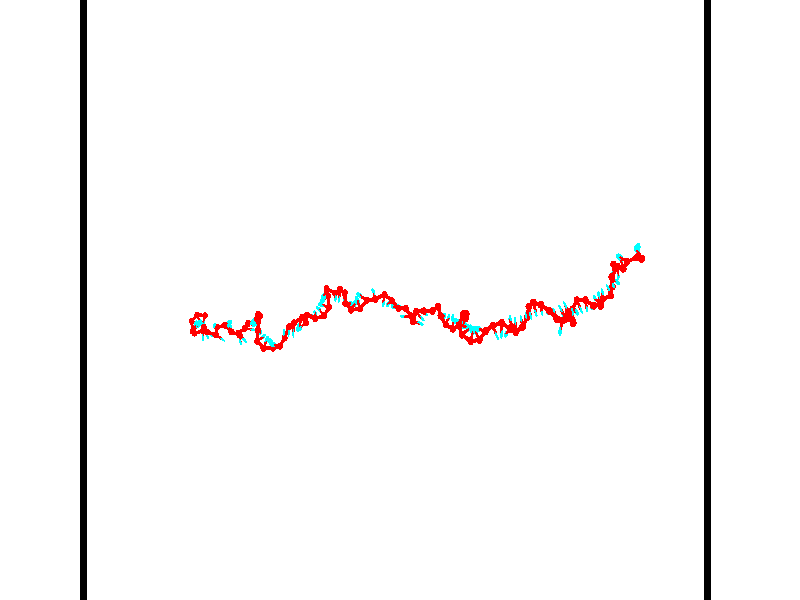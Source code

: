 // switches for output
#declare DRAW_BASES = 1; // possible values are 0, 1; only relevant for DNA ribbons
#declare DRAW_BASES_TYPE = 3; // possible values are 1, 2, 3; only relevant for DNA ribbons
#declare DRAW_FOG = 0; // set to 1 to enable fog

#include "colors.inc"

#include "transforms.inc"
background { rgb <1, 1, 1>}

#default {
   normal{
       ripples 0.25
       frequency 0.20
       turbulence 0.2
       lambda 5
   }
	finish {
		phong 0.1
		phong_size 40.
	}
}

// original window dimensions: 1024x640


// camera settings

camera {
	sky <-0, 1, 0>
	up <-0, 1, 0>
	right 1.6 * <0.99995, 0, 0.00999983>
	location <54.4867, 55, 106.329>
	look_at <55, 55, 55.0001>
	direction <0.513302, 0, -51.3289>
	angle 67.0682
}


# declare cpy_camera_pos = <54.4867, 55, 106.329>;
# if (DRAW_FOG = 1)
fog {
	fog_type 2
	up vnormalize(cpy_camera_pos)
	color rgbt<1,1,1,0.3>
	distance 1e-5
	fog_alt 3e-3
	fog_offset 88
}
# end


// LIGHTS

# declare lum = 6;
global_settings {
	ambient_light rgb lum * <0.05, 0.05, 0.05>
	max_trace_level 15
}# declare cpy_direct_light_amount = 0.25;
light_source
{	1000 * <-0.98995, -1, 1.00995>,
	rgb lum * cpy_direct_light_amount
	parallel
}

light_source
{	1000 * <0.98995, 1, -1.00995>,
	rgb lum * cpy_direct_light_amount
	parallel
}

// strand 0

// nucleotide -1

// particle -1
sphere {
	<36.844559, 53.800869, 49.812202> 0.250000
	pigment { color rgbt <1,0,0,0> }
	no_shadow
}
cylinder {
	<36.753296, 53.417831, 49.882591>,  <36.698540, 53.188011, 49.924824>, 0.100000
	pigment { color rgbt <1,0,0,0> }
	no_shadow
}
cylinder {
	<36.753296, 53.417831, 49.882591>,  <36.844559, 53.800869, 49.812202>, 0.100000
	pigment { color rgbt <1,0,0,0> }
	no_shadow
}

// particle -1
sphere {
	<36.753296, 53.417831, 49.882591> 0.100000
	pigment { color rgbt <1,0,0,0> }
	no_shadow
}
sphere {
	0, 1
	scale<0.080000,0.200000,0.300000>
	matrix <-0.200911, 0.223154, 0.953854,
		-0.952669, 0.182275, -0.243304,
		-0.228158, -0.957590, 0.175971,
		36.684849, 53.130554, 49.935383>
	pigment { color rgbt <0,1,1,0> }
	no_shadow
}
cylinder {
	<36.260174, 53.852196, 50.229069>,  <36.844559, 53.800869, 49.812202>, 0.130000
	pigment { color rgbt <1,0,0,0> }
	no_shadow
}

// nucleotide -1

// particle -1
sphere {
	<36.260174, 53.852196, 50.229069> 0.250000
	pigment { color rgbt <1,0,0,0> }
	no_shadow
}
cylinder {
	<36.442238, 53.499718, 50.280174>,  <36.551476, 53.288231, 50.310837>, 0.100000
	pigment { color rgbt <1,0,0,0> }
	no_shadow
}
cylinder {
	<36.442238, 53.499718, 50.280174>,  <36.260174, 53.852196, 50.229069>, 0.100000
	pigment { color rgbt <1,0,0,0> }
	no_shadow
}

// particle -1
sphere {
	<36.442238, 53.499718, 50.280174> 0.100000
	pigment { color rgbt <1,0,0,0> }
	no_shadow
}
sphere {
	0, 1
	scale<0.080000,0.200000,0.300000>
	matrix <-0.059675, 0.112978, 0.991804,
		-0.888407, -0.459055, -0.001162,
		0.455162, -0.881195, 0.127765,
		36.578785, 53.235359, 50.318504>
	pigment { color rgbt <0,1,1,0> }
	no_shadow
}
cylinder {
	<35.912983, 53.382095, 50.722561>,  <36.260174, 53.852196, 50.229069>, 0.130000
	pigment { color rgbt <1,0,0,0> }
	no_shadow
}

// nucleotide -1

// particle -1
sphere {
	<35.912983, 53.382095, 50.722561> 0.250000
	pigment { color rgbt <1,0,0,0> }
	no_shadow
}
cylinder {
	<36.304192, 53.300140, 50.738029>,  <36.538918, 53.250965, 50.747311>, 0.100000
	pigment { color rgbt <1,0,0,0> }
	no_shadow
}
cylinder {
	<36.304192, 53.300140, 50.738029>,  <35.912983, 53.382095, 50.722561>, 0.100000
	pigment { color rgbt <1,0,0,0> }
	no_shadow
}

// particle -1
sphere {
	<36.304192, 53.300140, 50.738029> 0.100000
	pigment { color rgbt <1,0,0,0> }
	no_shadow
}
sphere {
	0, 1
	scale<0.080000,0.200000,0.300000>
	matrix <-0.035173, 0.020689, 0.999167,
		-0.205522, -0.978566, 0.013027,
		0.978020, -0.204893, 0.038672,
		36.597599, 53.238674, 50.749630>
	pigment { color rgbt <0,1,1,0> }
	no_shadow
}
cylinder {
	<36.101551, 52.620697, 51.053307>,  <35.912983, 53.382095, 50.722561>, 0.130000
	pigment { color rgbt <1,0,0,0> }
	no_shadow
}

// nucleotide -1

// particle -1
sphere {
	<36.101551, 52.620697, 51.053307> 0.250000
	pigment { color rgbt <1,0,0,0> }
	no_shadow
}
cylinder {
	<36.394314, 52.889530, 51.098232>,  <36.569973, 53.050831, 51.125187>, 0.100000
	pigment { color rgbt <1,0,0,0> }
	no_shadow
}
cylinder {
	<36.394314, 52.889530, 51.098232>,  <36.101551, 52.620697, 51.053307>, 0.100000
	pigment { color rgbt <1,0,0,0> }
	no_shadow
}

// particle -1
sphere {
	<36.394314, 52.889530, 51.098232> 0.100000
	pigment { color rgbt <1,0,0,0> }
	no_shadow
}
sphere {
	0, 1
	scale<0.080000,0.200000,0.300000>
	matrix <-0.027526, -0.135530, 0.990391,
		0.680850, -0.727964, -0.080695,
		0.731906, 0.672086, 0.112314,
		36.613884, 53.091156, 51.131927>
	pigment { color rgbt <0,1,1,0> }
	no_shadow
}
cylinder {
	<36.460125, 52.495861, 51.556534>,  <36.101551, 52.620697, 51.053307>, 0.130000
	pigment { color rgbt <1,0,0,0> }
	no_shadow
}

// nucleotide -1

// particle -1
sphere {
	<36.460125, 52.495861, 51.556534> 0.250000
	pigment { color rgbt <1,0,0,0> }
	no_shadow
}
cylinder {
	<36.541210, 52.884609, 51.604500>,  <36.589863, 53.117859, 51.633278>, 0.100000
	pigment { color rgbt <1,0,0,0> }
	no_shadow
}
cylinder {
	<36.541210, 52.884609, 51.604500>,  <36.460125, 52.495861, 51.556534>, 0.100000
	pigment { color rgbt <1,0,0,0> }
	no_shadow
}

// particle -1
sphere {
	<36.541210, 52.884609, 51.604500> 0.100000
	pigment { color rgbt <1,0,0,0> }
	no_shadow
}
sphere {
	0, 1
	scale<0.080000,0.200000,0.300000>
	matrix <-0.235436, -0.070495, 0.969330,
		0.950514, -0.224732, 0.214522,
		0.202717, 0.971867, 0.119916,
		36.602024, 53.176170, 51.640476>
	pigment { color rgbt <0,1,1,0> }
	no_shadow
}
cylinder {
	<37.210014, 52.668140, 51.563652>,  <36.460125, 52.495861, 51.556534>, 0.130000
	pigment { color rgbt <1,0,0,0> }
	no_shadow
}

// nucleotide -1

// particle -1
sphere {
	<37.210014, 52.668140, 51.563652> 0.250000
	pigment { color rgbt <1,0,0,0> }
	no_shadow
}
cylinder {
	<37.289398, 52.390335, 51.840279>,  <37.337029, 52.223652, 52.006256>, 0.100000
	pigment { color rgbt <1,0,0,0> }
	no_shadow
}
cylinder {
	<37.289398, 52.390335, 51.840279>,  <37.210014, 52.668140, 51.563652>, 0.100000
	pigment { color rgbt <1,0,0,0> }
	no_shadow
}

// particle -1
sphere {
	<37.289398, 52.390335, 51.840279> 0.100000
	pigment { color rgbt <1,0,0,0> }
	no_shadow
}
sphere {
	0, 1
	scale<0.080000,0.200000,0.300000>
	matrix <0.979458, 0.166255, -0.114108,
		-0.035728, 0.700009, 0.713240,
		0.198457, -0.694511, 0.691570,
		37.348934, 52.181980, 52.047749>
	pigment { color rgbt <0,1,1,0> }
	no_shadow
}
cylinder {
	<37.513676, 52.982349, 52.260769>,  <37.210014, 52.668140, 51.563652>, 0.130000
	pigment { color rgbt <1,0,0,0> }
	no_shadow
}

// nucleotide -1

// particle -1
sphere {
	<37.513676, 52.982349, 52.260769> 0.250000
	pigment { color rgbt <1,0,0,0> }
	no_shadow
}
cylinder {
	<37.659096, 52.614212, 52.203079>,  <37.746349, 52.393330, 52.168465>, 0.100000
	pigment { color rgbt <1,0,0,0> }
	no_shadow
}
cylinder {
	<37.659096, 52.614212, 52.203079>,  <37.513676, 52.982349, 52.260769>, 0.100000
	pigment { color rgbt <1,0,0,0> }
	no_shadow
}

// particle -1
sphere {
	<37.659096, 52.614212, 52.203079> 0.100000
	pigment { color rgbt <1,0,0,0> }
	no_shadow
}
sphere {
	0, 1
	scale<0.080000,0.200000,0.300000>
	matrix <0.930923, 0.364705, 0.019308,
		0.034828, -0.141277, 0.989357,
		0.363551, -0.920343, -0.144220,
		37.768162, 52.338108, 52.159813>
	pigment { color rgbt <0,1,1,0> }
	no_shadow
}
cylinder {
	<37.967281, 52.637154, 52.817570>,  <37.513676, 52.982349, 52.260769>, 0.130000
	pigment { color rgbt <1,0,0,0> }
	no_shadow
}

// nucleotide -1

// particle -1
sphere {
	<37.967281, 52.637154, 52.817570> 0.250000
	pigment { color rgbt <1,0,0,0> }
	no_shadow
}
cylinder {
	<38.085423, 52.519890, 52.453850>,  <38.156307, 52.449532, 52.235619>, 0.100000
	pigment { color rgbt <1,0,0,0> }
	no_shadow
}
cylinder {
	<38.085423, 52.519890, 52.453850>,  <37.967281, 52.637154, 52.817570>, 0.100000
	pigment { color rgbt <1,0,0,0> }
	no_shadow
}

// particle -1
sphere {
	<38.085423, 52.519890, 52.453850> 0.100000
	pigment { color rgbt <1,0,0,0> }
	no_shadow
}
sphere {
	0, 1
	scale<0.080000,0.200000,0.300000>
	matrix <0.917869, 0.351173, 0.184917,
		0.265112, -0.889234, 0.372799,
		0.295352, -0.293157, -0.909300,
		38.174026, 52.431942, 52.181061>
	pigment { color rgbt <0,1,1,0> }
	no_shadow
}
cylinder {
	<38.728817, 52.437195, 52.742954>,  <37.967281, 52.637154, 52.817570>, 0.130000
	pigment { color rgbt <1,0,0,0> }
	no_shadow
}

// nucleotide -1

// particle -1
sphere {
	<38.728817, 52.437195, 52.742954> 0.250000
	pigment { color rgbt <1,0,0,0> }
	no_shadow
}
cylinder {
	<39.007397, 52.222496, 52.552437>,  <39.174545, 52.093678, 52.438126>, 0.100000
	pigment { color rgbt <1,0,0,0> }
	no_shadow
}
cylinder {
	<39.007397, 52.222496, 52.552437>,  <38.728817, 52.437195, 52.742954>, 0.100000
	pigment { color rgbt <1,0,0,0> }
	no_shadow
}

// particle -1
sphere {
	<39.007397, 52.222496, 52.552437> 0.100000
	pigment { color rgbt <1,0,0,0> }
	no_shadow
}
sphere {
	0, 1
	scale<0.080000,0.200000,0.300000>
	matrix <-0.479318, -0.841906, 0.247888,
		-0.534048, 0.055654, -0.843620,
		0.696453, -0.536746, -0.476295,
		39.216331, 52.061474, 52.409550>
	pigment { color rgbt <0,1,1,0> }
	no_shadow
}
cylinder {
	<38.924683, 53.002872, 53.104614>,  <38.728817, 52.437195, 52.742954>, 0.130000
	pigment { color rgbt <1,0,0,0> }
	no_shadow
}

// nucleotide -1

// particle -1
sphere {
	<38.924683, 53.002872, 53.104614> 0.250000
	pigment { color rgbt <1,0,0,0> }
	no_shadow
}
cylinder {
	<38.920933, 53.083534, 53.496380>,  <38.918682, 53.131931, 53.731438>, 0.100000
	pigment { color rgbt <1,0,0,0> }
	no_shadow
}
cylinder {
	<38.920933, 53.083534, 53.496380>,  <38.924683, 53.002872, 53.104614>, 0.100000
	pigment { color rgbt <1,0,0,0> }
	no_shadow
}

// particle -1
sphere {
	<38.920933, 53.083534, 53.496380> 0.100000
	pigment { color rgbt <1,0,0,0> }
	no_shadow
}
sphere {
	0, 1
	scale<0.080000,0.200000,0.300000>
	matrix <0.844825, -0.522396, 0.115644,
		0.534961, 0.828515, -0.165466,
		-0.009374, 0.201655, 0.979412,
		38.918121, 53.144032, 53.790203>
	pigment { color rgbt <0,1,1,0> }
	no_shadow
}
cylinder {
	<39.614151, 53.140759, 53.079525>,  <38.924683, 53.002872, 53.104614>, 0.130000
	pigment { color rgbt <1,0,0,0> }
	no_shadow
}

// nucleotide -1

// particle -1
sphere {
	<39.614151, 53.140759, 53.079525> 0.250000
	pigment { color rgbt <1,0,0,0> }
	no_shadow
}
cylinder {
	<39.913986, 53.280163, 53.304619>,  <40.093887, 53.363804, 53.439674>, 0.100000
	pigment { color rgbt <1,0,0,0> }
	no_shadow
}
cylinder {
	<39.913986, 53.280163, 53.304619>,  <39.614151, 53.140759, 53.079525>, 0.100000
	pigment { color rgbt <1,0,0,0> }
	no_shadow
}

// particle -1
sphere {
	<39.913986, 53.280163, 53.304619> 0.100000
	pigment { color rgbt <1,0,0,0> }
	no_shadow
}
sphere {
	0, 1
	scale<0.080000,0.200000,0.300000>
	matrix <-0.112211, -0.770948, 0.626935,
		0.652329, -0.533085, -0.538783,
		0.749583, 0.348511, 0.562730,
		40.138863, 53.384716, 53.473438>
	pigment { color rgbt <0,1,1,0> }
	no_shadow
}
cylinder {
	<40.203789, 52.670582, 53.178146>,  <39.614151, 53.140759, 53.079525>, 0.130000
	pigment { color rgbt <1,0,0,0> }
	no_shadow
}

// nucleotide -1

// particle -1
sphere {
	<40.203789, 52.670582, 53.178146> 0.250000
	pigment { color rgbt <1,0,0,0> }
	no_shadow
}
cylinder {
	<40.187901, 52.921600, 53.489174>,  <40.178368, 53.072212, 53.675789>, 0.100000
	pigment { color rgbt <1,0,0,0> }
	no_shadow
}
cylinder {
	<40.187901, 52.921600, 53.489174>,  <40.203789, 52.670582, 53.178146>, 0.100000
	pigment { color rgbt <1,0,0,0> }
	no_shadow
}

// particle -1
sphere {
	<40.187901, 52.921600, 53.489174> 0.100000
	pigment { color rgbt <1,0,0,0> }
	no_shadow
}
sphere {
	0, 1
	scale<0.080000,0.200000,0.300000>
	matrix <0.107912, -0.770934, 0.627707,
		0.993367, 0.108842, -0.037096,
		-0.039722, 0.627546, 0.777565,
		40.175983, 53.109863, 53.722443>
	pigment { color rgbt <0,1,1,0> }
	no_shadow
}
cylinder {
	<40.905106, 52.401020, 53.018845>,  <40.203789, 52.670582, 53.178146>, 0.130000
	pigment { color rgbt <1,0,0,0> }
	no_shadow
}

// nucleotide -1

// particle -1
sphere {
	<40.905106, 52.401020, 53.018845> 0.250000
	pigment { color rgbt <1,0,0,0> }
	no_shadow
}
cylinder {
	<41.008224, 52.128838, 53.293221>,  <41.070095, 51.965527, 53.457848>, 0.100000
	pigment { color rgbt <1,0,0,0> }
	no_shadow
}
cylinder {
	<41.008224, 52.128838, 53.293221>,  <40.905106, 52.401020, 53.018845>, 0.100000
	pigment { color rgbt <1,0,0,0> }
	no_shadow
}

// particle -1
sphere {
	<41.008224, 52.128838, 53.293221> 0.100000
	pigment { color rgbt <1,0,0,0> }
	no_shadow
}
sphere {
	0, 1
	scale<0.080000,0.200000,0.300000>
	matrix <0.918431, 0.393043, 0.044734,
		-0.300044, 0.618458, 0.726280,
		0.257793, -0.680461, 0.685942,
		41.085564, 51.924698, 53.499004>
	pigment { color rgbt <0,1,1,0> }
	no_shadow
}
cylinder {
	<40.970108, 52.599739, 53.763741>,  <40.905106, 52.401020, 53.018845>, 0.130000
	pigment { color rgbt <1,0,0,0> }
	no_shadow
}

// nucleotide -1

// particle -1
sphere {
	<40.970108, 52.599739, 53.763741> 0.250000
	pigment { color rgbt <1,0,0,0> }
	no_shadow
}
cylinder {
	<41.233574, 52.316727, 53.661316>,  <41.391655, 52.146919, 53.599861>, 0.100000
	pigment { color rgbt <1,0,0,0> }
	no_shadow
}
cylinder {
	<41.233574, 52.316727, 53.661316>,  <40.970108, 52.599739, 53.763741>, 0.100000
	pigment { color rgbt <1,0,0,0> }
	no_shadow
}

// particle -1
sphere {
	<41.233574, 52.316727, 53.661316> 0.100000
	pigment { color rgbt <1,0,0,0> }
	no_shadow
}
sphere {
	0, 1
	scale<0.080000,0.200000,0.300000>
	matrix <0.751051, 0.638859, 0.166679,
		0.045658, -0.302101, 0.952182,
		0.658664, -0.707527, -0.256062,
		41.431171, 52.104469, 53.584496>
	pigment { color rgbt <0,1,1,0> }
	no_shadow
}
cylinder {
	<41.578911, 52.953236, 54.056015>,  <40.970108, 52.599739, 53.763741>, 0.130000
	pigment { color rgbt <1,0,0,0> }
	no_shadow
}

// nucleotide -1

// particle -1
sphere {
	<41.578911, 52.953236, 54.056015> 0.250000
	pigment { color rgbt <1,0,0,0> }
	no_shadow
}
cylinder {
	<41.958237, 52.905529, 53.938393>,  <42.185833, 52.876904, 53.867821>, 0.100000
	pigment { color rgbt <1,0,0,0> }
	no_shadow
}
cylinder {
	<41.958237, 52.905529, 53.938393>,  <41.578911, 52.953236, 54.056015>, 0.100000
	pigment { color rgbt <1,0,0,0> }
	no_shadow
}

// particle -1
sphere {
	<41.958237, 52.905529, 53.938393> 0.100000
	pigment { color rgbt <1,0,0,0> }
	no_shadow
}
sphere {
	0, 1
	scale<0.080000,0.200000,0.300000>
	matrix <0.186912, 0.958809, 0.213889,
		0.256434, -0.257797, 0.931549,
		0.948317, -0.119269, -0.294056,
		42.242733, 52.869747, 53.850174>
	pigment { color rgbt <0,1,1,0> }
	no_shadow
}
cylinder {
	<41.996975, 53.323940, 54.563171>,  <41.578911, 52.953236, 54.056015>, 0.130000
	pigment { color rgbt <1,0,0,0> }
	no_shadow
}

// nucleotide -1

// particle -1
sphere {
	<41.996975, 53.323940, 54.563171> 0.250000
	pigment { color rgbt <1,0,0,0> }
	no_shadow
}
cylinder {
	<42.205544, 53.262699, 54.227390>,  <42.330685, 53.225952, 54.025921>, 0.100000
	pigment { color rgbt <1,0,0,0> }
	no_shadow
}
cylinder {
	<42.205544, 53.262699, 54.227390>,  <41.996975, 53.323940, 54.563171>, 0.100000
	pigment { color rgbt <1,0,0,0> }
	no_shadow
}

// particle -1
sphere {
	<42.205544, 53.262699, 54.227390> 0.100000
	pigment { color rgbt <1,0,0,0> }
	no_shadow
}
sphere {
	0, 1
	scale<0.080000,0.200000,0.300000>
	matrix <0.369092, 0.927447, 0.060103,
		0.769347, -0.341174, 0.540098,
		0.521418, -0.153105, -0.839453,
		42.361969, 53.216766, 53.975555>
	pigment { color rgbt <0,1,1,0> }
	no_shadow
}
cylinder {
	<42.746178, 53.462334, 54.605286>,  <41.996975, 53.323940, 54.563171>, 0.130000
	pigment { color rgbt <1,0,0,0> }
	no_shadow
}

// nucleotide -1

// particle -1
sphere {
	<42.746178, 53.462334, 54.605286> 0.250000
	pigment { color rgbt <1,0,0,0> }
	no_shadow
}
cylinder {
	<42.685081, 53.516766, 54.213745>,  <42.648422, 53.549423, 53.978821>, 0.100000
	pigment { color rgbt <1,0,0,0> }
	no_shadow
}
cylinder {
	<42.685081, 53.516766, 54.213745>,  <42.746178, 53.462334, 54.605286>, 0.100000
	pigment { color rgbt <1,0,0,0> }
	no_shadow
}

// particle -1
sphere {
	<42.685081, 53.516766, 54.213745> 0.100000
	pigment { color rgbt <1,0,0,0> }
	no_shadow
}
sphere {
	0, 1
	scale<0.080000,0.200000,0.300000>
	matrix <0.614080, 0.789122, 0.013879,
		0.774322, -0.598974, -0.204095,
		-0.152742, 0.136078, -0.978853,
		42.639259, 53.557590, 53.920090>
	pigment { color rgbt <0,1,1,0> }
	no_shadow
}
cylinder {
	<42.998810, 53.995552, 55.156437>,  <42.746178, 53.462334, 54.605286>, 0.130000
	pigment { color rgbt <1,0,0,0> }
	no_shadow
}

// nucleotide -1

// particle -1
sphere {
	<42.998810, 53.995552, 55.156437> 0.250000
	pigment { color rgbt <1,0,0,0> }
	no_shadow
}
cylinder {
	<42.772610, 53.703278, 55.309441>,  <42.636890, 53.527912, 55.401241>, 0.100000
	pigment { color rgbt <1,0,0,0> }
	no_shadow
}
cylinder {
	<42.772610, 53.703278, 55.309441>,  <42.998810, 53.995552, 55.156437>, 0.100000
	pigment { color rgbt <1,0,0,0> }
	no_shadow
}

// particle -1
sphere {
	<42.772610, 53.703278, 55.309441> 0.100000
	pigment { color rgbt <1,0,0,0> }
	no_shadow
}
sphere {
	0, 1
	scale<0.080000,0.200000,0.300000>
	matrix <0.786517, -0.338203, 0.516730,
		-0.248200, 0.593061, 0.765948,
		-0.565498, -0.730683, 0.382510,
		42.602959, 53.484074, 55.424194>
	pigment { color rgbt <0,1,1,0> }
	no_shadow
}
cylinder {
	<43.299854, 53.887516, 55.729168>,  <42.998810, 53.995552, 55.156437>, 0.130000
	pigment { color rgbt <1,0,0,0> }
	no_shadow
}

// nucleotide -1

// particle -1
sphere {
	<43.299854, 53.887516, 55.729168> 0.250000
	pigment { color rgbt <1,0,0,0> }
	no_shadow
}
cylinder {
	<43.051514, 53.573963, 55.725929>,  <42.902508, 53.385830, 55.723988>, 0.100000
	pigment { color rgbt <1,0,0,0> }
	no_shadow
}
cylinder {
	<43.051514, 53.573963, 55.725929>,  <43.299854, 53.887516, 55.729168>, 0.100000
	pigment { color rgbt <1,0,0,0> }
	no_shadow
}

// particle -1
sphere {
	<43.051514, 53.573963, 55.725929> 0.100000
	pigment { color rgbt <1,0,0,0> }
	no_shadow
}
sphere {
	0, 1
	scale<0.080000,0.200000,0.300000>
	matrix <0.717590, -0.572447, 0.396697,
		-0.315599, 0.240482, 0.917914,
		-0.620856, -0.783883, -0.008096,
		42.865257, 53.338799, 55.723499>
	pigment { color rgbt <0,1,1,0> }
	no_shadow
}
cylinder {
	<43.290379, 53.553761, 56.376881>,  <43.299854, 53.887516, 55.729168>, 0.130000
	pigment { color rgbt <1,0,0,0> }
	no_shadow
}

// nucleotide -1

// particle -1
sphere {
	<43.290379, 53.553761, 56.376881> 0.250000
	pigment { color rgbt <1,0,0,0> }
	no_shadow
}
cylinder {
	<43.192474, 53.274002, 56.108276>,  <43.133732, 53.106148, 55.947113>, 0.100000
	pigment { color rgbt <1,0,0,0> }
	no_shadow
}
cylinder {
	<43.192474, 53.274002, 56.108276>,  <43.290379, 53.553761, 56.376881>, 0.100000
	pigment { color rgbt <1,0,0,0> }
	no_shadow
}

// particle -1
sphere {
	<43.192474, 53.274002, 56.108276> 0.100000
	pigment { color rgbt <1,0,0,0> }
	no_shadow
}
sphere {
	0, 1
	scale<0.080000,0.200000,0.300000>
	matrix <0.724479, -0.592209, 0.352731,
		-0.644376, -0.400162, 0.651652,
		-0.244764, -0.699399, -0.671514,
		43.119045, 53.064182, 55.906822>
	pigment { color rgbt <0,1,1,0> }
	no_shadow
}
cylinder {
	<43.316833, 52.921154, 56.673904>,  <43.290379, 53.553761, 56.376881>, 0.130000
	pigment { color rgbt <1,0,0,0> }
	no_shadow
}

// nucleotide -1

// particle -1
sphere {
	<43.316833, 52.921154, 56.673904> 0.250000
	pigment { color rgbt <1,0,0,0> }
	no_shadow
}
cylinder {
	<43.347496, 52.817753, 56.288719>,  <43.365894, 52.755711, 56.057610>, 0.100000
	pigment { color rgbt <1,0,0,0> }
	no_shadow
}
cylinder {
	<43.347496, 52.817753, 56.288719>,  <43.316833, 52.921154, 56.673904>, 0.100000
	pigment { color rgbt <1,0,0,0> }
	no_shadow
}

// particle -1
sphere {
	<43.347496, 52.817753, 56.288719> 0.100000
	pigment { color rgbt <1,0,0,0> }
	no_shadow
}
sphere {
	0, 1
	scale<0.080000,0.200000,0.300000>
	matrix <0.780971, -0.584848, 0.219172,
		-0.619844, -0.768848, 0.157052,
		0.076659, -0.258506, -0.962963,
		43.370495, 52.740200, 55.999828>
	pigment { color rgbt <0,1,1,0> }
	no_shadow
}
cylinder {
	<43.266243, 52.184906, 56.644669>,  <43.316833, 52.921154, 56.673904>, 0.130000
	pigment { color rgbt <1,0,0,0> }
	no_shadow
}

// nucleotide -1

// particle -1
sphere {
	<43.266243, 52.184906, 56.644669> 0.250000
	pigment { color rgbt <1,0,0,0> }
	no_shadow
}
cylinder {
	<43.489365, 52.353409, 56.358620>,  <43.623238, 52.454510, 56.186989>, 0.100000
	pigment { color rgbt <1,0,0,0> }
	no_shadow
}
cylinder {
	<43.489365, 52.353409, 56.358620>,  <43.266243, 52.184906, 56.644669>, 0.100000
	pigment { color rgbt <1,0,0,0> }
	no_shadow
}

// particle -1
sphere {
	<43.489365, 52.353409, 56.358620> 0.100000
	pigment { color rgbt <1,0,0,0> }
	no_shadow
}
sphere {
	0, 1
	scale<0.080000,0.200000,0.300000>
	matrix <0.810458, -0.462212, 0.359888,
		-0.178932, -0.780321, -0.599234,
		0.557801, 0.421259, -0.715122,
		43.656704, 52.479786, 56.144085>
	pigment { color rgbt <0,1,1,0> }
	no_shadow
}
cylinder {
	<43.674911, 51.672249, 56.192314>,  <43.266243, 52.184906, 56.644669>, 0.130000
	pigment { color rgbt <1,0,0,0> }
	no_shadow
}

// nucleotide -1

// particle -1
sphere {
	<43.674911, 51.672249, 56.192314> 0.250000
	pigment { color rgbt <1,0,0,0> }
	no_shadow
}
cylinder {
	<43.849045, 52.024178, 56.268631>,  <43.953526, 52.235332, 56.314423>, 0.100000
	pigment { color rgbt <1,0,0,0> }
	no_shadow
}
cylinder {
	<43.849045, 52.024178, 56.268631>,  <43.674911, 51.672249, 56.192314>, 0.100000
	pigment { color rgbt <1,0,0,0> }
	no_shadow
}

// particle -1
sphere {
	<43.849045, 52.024178, 56.268631> 0.100000
	pigment { color rgbt <1,0,0,0> }
	no_shadow
}
sphere {
	0, 1
	scale<0.080000,0.200000,0.300000>
	matrix <0.689572, -0.462122, 0.557614,
		0.578769, -0.111185, -0.807877,
		0.435336, 0.879819, 0.190792,
		43.979645, 52.288124, 56.325867>
	pigment { color rgbt <0,1,1,0> }
	no_shadow
}
cylinder {
	<44.435600, 51.672020, 56.089603>,  <43.674911, 51.672249, 56.192314>, 0.130000
	pigment { color rgbt <1,0,0,0> }
	no_shadow
}

// nucleotide -1

// particle -1
sphere {
	<44.435600, 51.672020, 56.089603> 0.250000
	pigment { color rgbt <1,0,0,0> }
	no_shadow
}
cylinder {
	<44.372471, 51.946762, 56.373383>,  <44.334595, 52.111607, 56.543652>, 0.100000
	pigment { color rgbt <1,0,0,0> }
	no_shadow
}
cylinder {
	<44.372471, 51.946762, 56.373383>,  <44.435600, 51.672020, 56.089603>, 0.100000
	pigment { color rgbt <1,0,0,0> }
	no_shadow
}

// particle -1
sphere {
	<44.372471, 51.946762, 56.373383> 0.100000
	pigment { color rgbt <1,0,0,0> }
	no_shadow
}
sphere {
	0, 1
	scale<0.080000,0.200000,0.300000>
	matrix <0.645480, -0.471951, 0.600515,
		0.747294, 0.552709, -0.368869,
		-0.157823, 0.686859, 0.709449,
		44.325123, 52.152821, 56.586216>
	pigment { color rgbt <0,1,1,0> }
	no_shadow
}
cylinder {
	<45.071342, 51.822250, 56.407372>,  <44.435600, 51.672020, 56.089603>, 0.130000
	pigment { color rgbt <1,0,0,0> }
	no_shadow
}

// nucleotide -1

// particle -1
sphere {
	<45.071342, 51.822250, 56.407372> 0.250000
	pigment { color rgbt <1,0,0,0> }
	no_shadow
}
cylinder {
	<44.792633, 51.913754, 56.679306>,  <44.625408, 51.968655, 56.842464>, 0.100000
	pigment { color rgbt <1,0,0,0> }
	no_shadow
}
cylinder {
	<44.792633, 51.913754, 56.679306>,  <45.071342, 51.822250, 56.407372>, 0.100000
	pigment { color rgbt <1,0,0,0> }
	no_shadow
}

// particle -1
sphere {
	<44.792633, 51.913754, 56.679306> 0.100000
	pigment { color rgbt <1,0,0,0> }
	no_shadow
}
sphere {
	0, 1
	scale<0.080000,0.200000,0.300000>
	matrix <0.492583, -0.536352, 0.685338,
		0.521406, 0.812402, 0.261035,
		-0.696776, 0.228759, 0.679832,
		44.583599, 51.982380, 56.883255>
	pigment { color rgbt <0,1,1,0> }
	no_shadow
}
cylinder {
	<45.484600, 52.401981, 56.559296>,  <45.071342, 51.822250, 56.407372>, 0.130000
	pigment { color rgbt <1,0,0,0> }
	no_shadow
}

// nucleotide -1

// particle -1
sphere {
	<45.484600, 52.401981, 56.559296> 0.250000
	pigment { color rgbt <1,0,0,0> }
	no_shadow
}
cylinder {
	<45.513992, 52.629723, 56.886818>,  <45.531628, 52.766369, 57.083332>, 0.100000
	pigment { color rgbt <1,0,0,0> }
	no_shadow
}
cylinder {
	<45.513992, 52.629723, 56.886818>,  <45.484600, 52.401981, 56.559296>, 0.100000
	pigment { color rgbt <1,0,0,0> }
	no_shadow
}

// particle -1
sphere {
	<45.513992, 52.629723, 56.886818> 0.100000
	pigment { color rgbt <1,0,0,0> }
	no_shadow
}
sphere {
	0, 1
	scale<0.080000,0.200000,0.300000>
	matrix <0.993701, -0.111451, -0.011678,
		0.084608, 0.814502, -0.573959,
		0.073480, 0.569355, 0.818801,
		45.536037, 52.800529, 57.132458>
	pigment { color rgbt <0,1,1,0> }
	no_shadow
}
cylinder {
	<45.826321, 53.155792, 56.424793>,  <45.484600, 52.401981, 56.559296>, 0.130000
	pigment { color rgbt <1,0,0,0> }
	no_shadow
}

// nucleotide -1

// particle -1
sphere {
	<45.826321, 53.155792, 56.424793> 0.250000
	pigment { color rgbt <1,0,0,0> }
	no_shadow
}
cylinder {
	<45.870937, 52.911591, 56.738441>,  <45.897709, 52.765072, 56.926632>, 0.100000
	pigment { color rgbt <1,0,0,0> }
	no_shadow
}
cylinder {
	<45.870937, 52.911591, 56.738441>,  <45.826321, 53.155792, 56.424793>, 0.100000
	pigment { color rgbt <1,0,0,0> }
	no_shadow
}

// particle -1
sphere {
	<45.870937, 52.911591, 56.738441> 0.100000
	pigment { color rgbt <1,0,0,0> }
	no_shadow
}
sphere {
	0, 1
	scale<0.080000,0.200000,0.300000>
	matrix <0.953287, -0.157155, -0.257966,
		0.280717, 0.776266, 0.564454,
		0.111543, -0.610503, 0.784121,
		45.904400, 52.728439, 56.973679>
	pigment { color rgbt <0,1,1,0> }
	no_shadow
}
cylinder {
	<46.288269, 53.431244, 56.851612>,  <45.826321, 53.155792, 56.424793>, 0.130000
	pigment { color rgbt <1,0,0,0> }
	no_shadow
}

// nucleotide -1

// particle -1
sphere {
	<46.288269, 53.431244, 56.851612> 0.250000
	pigment { color rgbt <1,0,0,0> }
	no_shadow
}
cylinder {
	<46.273003, 53.031681, 56.862358>,  <46.263844, 52.791943, 56.868805>, 0.100000
	pigment { color rgbt <1,0,0,0> }
	no_shadow
}
cylinder {
	<46.273003, 53.031681, 56.862358>,  <46.288269, 53.431244, 56.851612>, 0.100000
	pigment { color rgbt <1,0,0,0> }
	no_shadow
}

// particle -1
sphere {
	<46.273003, 53.031681, 56.862358> 0.100000
	pigment { color rgbt <1,0,0,0> }
	no_shadow
}
sphere {
	0, 1
	scale<0.080000,0.200000,0.300000>
	matrix <0.984812, -0.042161, -0.168426,
		0.169375, 0.020033, 0.985348,
		-0.038169, -0.998910, 0.026870,
		46.261551, 52.732010, 56.870419>
	pigment { color rgbt <0,1,1,0> }
	no_shadow
}
cylinder {
	<46.978836, 53.797482, 56.973129>,  <46.288269, 53.431244, 56.851612>, 0.130000
	pigment { color rgbt <1,0,0,0> }
	no_shadow
}

// nucleotide -1

// particle -1
sphere {
	<46.978836, 53.797482, 56.973129> 0.250000
	pigment { color rgbt <1,0,0,0> }
	no_shadow
}
cylinder {
	<46.835464, 53.424484, 56.990921>,  <46.749443, 53.200684, 57.001595>, 0.100000
	pigment { color rgbt <1,0,0,0> }
	no_shadow
}
cylinder {
	<46.835464, 53.424484, 56.990921>,  <46.978836, 53.797482, 56.973129>, 0.100000
	pigment { color rgbt <1,0,0,0> }
	no_shadow
}

// particle -1
sphere {
	<46.835464, 53.424484, 56.990921> 0.100000
	pigment { color rgbt <1,0,0,0> }
	no_shadow
}
sphere {
	0, 1
	scale<0.080000,0.200000,0.300000>
	matrix <-0.309673, 0.073813, -0.947974,
		0.880699, -0.353556, -0.315225,
		-0.358429, -0.932497, 0.044479,
		46.727936, 53.144733, 57.004265>
	pigment { color rgbt <0,1,1,0> }
	no_shadow
}
cylinder {
	<47.218071, 53.440895, 56.370262>,  <46.978836, 53.797482, 56.973129>, 0.130000
	pigment { color rgbt <1,0,0,0> }
	no_shadow
}

// nucleotide -1

// particle -1
sphere {
	<47.218071, 53.440895, 56.370262> 0.250000
	pigment { color rgbt <1,0,0,0> }
	no_shadow
}
cylinder {
	<46.913902, 53.220478, 56.507729>,  <46.731400, 53.088226, 56.590210>, 0.100000
	pigment { color rgbt <1,0,0,0> }
	no_shadow
}
cylinder {
	<46.913902, 53.220478, 56.507729>,  <47.218071, 53.440895, 56.370262>, 0.100000
	pigment { color rgbt <1,0,0,0> }
	no_shadow
}

// particle -1
sphere {
	<46.913902, 53.220478, 56.507729> 0.100000
	pigment { color rgbt <1,0,0,0> }
	no_shadow
}
sphere {
	0, 1
	scale<0.080000,0.200000,0.300000>
	matrix <-0.349470, -0.098824, -0.931721,
		0.547381, -0.828604, -0.117425,
		-0.760423, -0.551043, 0.343667,
		46.685776, 53.055164, 56.610828>
	pigment { color rgbt <0,1,1,0> }
	no_shadow
}
cylinder {
	<47.211712, 53.942432, 55.690742>,  <47.218071, 53.440895, 56.370262>, 0.130000
	pigment { color rgbt <1,0,0,0> }
	no_shadow
}

// nucleotide -1

// particle -1
sphere {
	<47.211712, 53.942432, 55.690742> 0.250000
	pigment { color rgbt <1,0,0,0> }
	no_shadow
}
cylinder {
	<47.426609, 53.903805, 55.355591>,  <47.555546, 53.880627, 55.154499>, 0.100000
	pigment { color rgbt <1,0,0,0> }
	no_shadow
}
cylinder {
	<47.426609, 53.903805, 55.355591>,  <47.211712, 53.942432, 55.690742>, 0.100000
	pigment { color rgbt <1,0,0,0> }
	no_shadow
}

// particle -1
sphere {
	<47.426609, 53.903805, 55.355591> 0.100000
	pigment { color rgbt <1,0,0,0> }
	no_shadow
}
sphere {
	0, 1
	scale<0.080000,0.200000,0.300000>
	matrix <0.609069, 0.731624, 0.306205,
		0.583444, -0.674834, 0.451876,
		0.537241, -0.096570, -0.837882,
		47.587780, 53.874832, 55.104225>
	pigment { color rgbt <0,1,1,0> }
	no_shadow
}
cylinder {
	<47.902729, 53.713509, 55.894772>,  <47.211712, 53.942432, 55.690742>, 0.130000
	pigment { color rgbt <1,0,0,0> }
	no_shadow
}

// nucleotide -1

// particle -1
sphere {
	<47.902729, 53.713509, 55.894772> 0.250000
	pigment { color rgbt <1,0,0,0> }
	no_shadow
}
cylinder {
	<47.871815, 53.922039, 55.554832>,  <47.853268, 54.047157, 55.350868>, 0.100000
	pigment { color rgbt <1,0,0,0> }
	no_shadow
}
cylinder {
	<47.871815, 53.922039, 55.554832>,  <47.902729, 53.713509, 55.894772>, 0.100000
	pigment { color rgbt <1,0,0,0> }
	no_shadow
}

// particle -1
sphere {
	<47.871815, 53.922039, 55.554832> 0.100000
	pigment { color rgbt <1,0,0,0> }
	no_shadow
}
sphere {
	0, 1
	scale<0.080000,0.200000,0.300000>
	matrix <0.611486, 0.698040, 0.372592,
		0.787472, -0.490877, -0.372730,
		-0.077284, 0.521325, -0.849851,
		47.848629, 54.078438, 55.299877>
	pigment { color rgbt <0,1,1,0> }
	no_shadow
}
cylinder {
	<48.620686, 53.891754, 55.645687>,  <47.902729, 53.713509, 55.894772>, 0.130000
	pigment { color rgbt <1,0,0,0> }
	no_shadow
}

// nucleotide -1

// particle -1
sphere {
	<48.620686, 53.891754, 55.645687> 0.250000
	pigment { color rgbt <1,0,0,0> }
	no_shadow
}
cylinder {
	<48.350945, 54.161190, 55.524673>,  <48.189098, 54.322853, 55.452065>, 0.100000
	pigment { color rgbt <1,0,0,0> }
	no_shadow
}
cylinder {
	<48.350945, 54.161190, 55.524673>,  <48.620686, 53.891754, 55.645687>, 0.100000
	pigment { color rgbt <1,0,0,0> }
	no_shadow
}

// particle -1
sphere {
	<48.350945, 54.161190, 55.524673> 0.100000
	pigment { color rgbt <1,0,0,0> }
	no_shadow
}
sphere {
	0, 1
	scale<0.080000,0.200000,0.300000>
	matrix <0.467185, 0.706481, 0.531622,
		0.571828, 0.217162, -0.791109,
		-0.674352, 0.673591, -0.302531,
		48.148640, 54.363266, 55.433914>
	pigment { color rgbt <0,1,1,0> }
	no_shadow
}
cylinder {
	<49.010548, 54.486473, 55.320171>,  <48.620686, 53.891754, 55.645687>, 0.130000
	pigment { color rgbt <1,0,0,0> }
	no_shadow
}

// nucleotide -1

// particle -1
sphere {
	<49.010548, 54.486473, 55.320171> 0.250000
	pigment { color rgbt <1,0,0,0> }
	no_shadow
}
cylinder {
	<48.650009, 54.585049, 55.462631>,  <48.433685, 54.644192, 55.548107>, 0.100000
	pigment { color rgbt <1,0,0,0> }
	no_shadow
}
cylinder {
	<48.650009, 54.585049, 55.462631>,  <49.010548, 54.486473, 55.320171>, 0.100000
	pigment { color rgbt <1,0,0,0> }
	no_shadow
}

// particle -1
sphere {
	<48.650009, 54.585049, 55.462631> 0.100000
	pigment { color rgbt <1,0,0,0> }
	no_shadow
}
sphere {
	0, 1
	scale<0.080000,0.200000,0.300000>
	matrix <0.431896, 0.572648, 0.696807,
		-0.032231, 0.781885, -0.622589,
		-0.901347, 0.246435, 0.356150,
		48.379604, 54.658978, 55.569477>
	pigment { color rgbt <0,1,1,0> }
	no_shadow
}
cylinder {
	<48.940800, 55.270615, 55.428623>,  <49.010548, 54.486473, 55.320171>, 0.130000
	pigment { color rgbt <1,0,0,0> }
	no_shadow
}

// nucleotide -1

// particle -1
sphere {
	<48.940800, 55.270615, 55.428623> 0.250000
	pigment { color rgbt <1,0,0,0> }
	no_shadow
}
cylinder {
	<48.698689, 55.090435, 55.691147>,  <48.553421, 54.982327, 55.848660>, 0.100000
	pigment { color rgbt <1,0,0,0> }
	no_shadow
}
cylinder {
	<48.698689, 55.090435, 55.691147>,  <48.940800, 55.270615, 55.428623>, 0.100000
	pigment { color rgbt <1,0,0,0> }
	no_shadow
}

// particle -1
sphere {
	<48.698689, 55.090435, 55.691147> 0.100000
	pigment { color rgbt <1,0,0,0> }
	no_shadow
}
sphere {
	0, 1
	scale<0.080000,0.200000,0.300000>
	matrix <0.448486, 0.488198, 0.748681,
		-0.657648, 0.747503, -0.093475,
		-0.605276, -0.450446, 0.656307,
		48.517105, 54.955299, 55.888039>
	pigment { color rgbt <0,1,1,0> }
	no_shadow
}
cylinder {
	<48.867565, 55.792713, 55.902855>,  <48.940800, 55.270615, 55.428623>, 0.130000
	pigment { color rgbt <1,0,0,0> }
	no_shadow
}

// nucleotide -1

// particle -1
sphere {
	<48.867565, 55.792713, 55.902855> 0.250000
	pigment { color rgbt <1,0,0,0> }
	no_shadow
}
cylinder {
	<48.737995, 55.454243, 56.072113>,  <48.660252, 55.251160, 56.173668>, 0.100000
	pigment { color rgbt <1,0,0,0> }
	no_shadow
}
cylinder {
	<48.737995, 55.454243, 56.072113>,  <48.867565, 55.792713, 55.902855>, 0.100000
	pigment { color rgbt <1,0,0,0> }
	no_shadow
}

// particle -1
sphere {
	<48.737995, 55.454243, 56.072113> 0.100000
	pigment { color rgbt <1,0,0,0> }
	no_shadow
}
sphere {
	0, 1
	scale<0.080000,0.200000,0.300000>
	matrix <0.214520, 0.369914, 0.903961,
		-0.921440, 0.383592, 0.061697,
		-0.323929, -0.846180, 0.423141,
		48.640816, 55.200390, 56.199055>
	pigment { color rgbt <0,1,1,0> }
	no_shadow
}
cylinder {
	<49.561939, 55.467411, 55.915527>,  <48.867565, 55.792713, 55.902855>, 0.130000
	pigment { color rgbt <1,0,0,0> }
	no_shadow
}

// nucleotide -1

// particle -1
sphere {
	<49.561939, 55.467411, 55.915527> 0.250000
	pigment { color rgbt <1,0,0,0> }
	no_shadow
}
cylinder {
	<49.620110, 55.254547, 56.249153>,  <49.655010, 55.126827, 56.449329>, 0.100000
	pigment { color rgbt <1,0,0,0> }
	no_shadow
}
cylinder {
	<49.620110, 55.254547, 56.249153>,  <49.561939, 55.467411, 55.915527>, 0.100000
	pigment { color rgbt <1,0,0,0> }
	no_shadow
}

// particle -1
sphere {
	<49.620110, 55.254547, 56.249153> 0.100000
	pigment { color rgbt <1,0,0,0> }
	no_shadow
}
sphere {
	0, 1
	scale<0.080000,0.200000,0.300000>
	matrix <0.939799, -0.189198, -0.284573,
		0.309241, 0.825233, 0.472610,
		0.145423, -0.532160, 0.834061,
		49.663738, 55.094898, 56.499371>
	pigment { color rgbt <0,1,1,0> }
	no_shadow
}
cylinder {
	<50.021381, 55.737816, 56.415878>,  <49.561939, 55.467411, 55.915527>, 0.130000
	pigment { color rgbt <1,0,0,0> }
	no_shadow
}

// nucleotide -1

// particle -1
sphere {
	<50.021381, 55.737816, 56.415878> 0.250000
	pigment { color rgbt <1,0,0,0> }
	no_shadow
}
cylinder {
	<49.975212, 55.345184, 56.354980>,  <49.947510, 55.109604, 56.318443>, 0.100000
	pigment { color rgbt <1,0,0,0> }
	no_shadow
}
cylinder {
	<49.975212, 55.345184, 56.354980>,  <50.021381, 55.737816, 56.415878>, 0.100000
	pigment { color rgbt <1,0,0,0> }
	no_shadow
}

// particle -1
sphere {
	<49.975212, 55.345184, 56.354980> 0.100000
	pigment { color rgbt <1,0,0,0> }
	no_shadow
}
sphere {
	0, 1
	scale<0.080000,0.200000,0.300000>
	matrix <0.977148, -0.084661, -0.194974,
		0.178493, -0.171269, 0.968920,
		-0.115423, -0.981580, -0.152244,
		49.940586, 55.050709, 56.309307>
	pigment { color rgbt <0,1,1,0> }
	no_shadow
}
cylinder {
	<50.459137, 55.482609, 56.963692>,  <50.021381, 55.737816, 56.415878>, 0.130000
	pigment { color rgbt <1,0,0,0> }
	no_shadow
}

// nucleotide -1

// particle -1
sphere {
	<50.459137, 55.482609, 56.963692> 0.250000
	pigment { color rgbt <1,0,0,0> }
	no_shadow
}
cylinder {
	<50.400532, 55.224957, 56.663391>,  <50.365368, 55.070366, 56.483212>, 0.100000
	pigment { color rgbt <1,0,0,0> }
	no_shadow
}
cylinder {
	<50.400532, 55.224957, 56.663391>,  <50.459137, 55.482609, 56.963692>, 0.100000
	pigment { color rgbt <1,0,0,0> }
	no_shadow
}

// particle -1
sphere {
	<50.400532, 55.224957, 56.663391> 0.100000
	pigment { color rgbt <1,0,0,0> }
	no_shadow
}
sphere {
	0, 1
	scale<0.080000,0.200000,0.300000>
	matrix <0.989198, -0.098941, -0.108156,
		-0.004613, -0.758487, 0.651672,
		-0.146512, -0.644134, -0.750750,
		50.356579, 55.031715, 56.438168>
	pigment { color rgbt <0,1,1,0> }
	no_shadow
}
cylinder {
	<50.529102, 54.762447, 57.119896>,  <50.459137, 55.482609, 56.963692>, 0.130000
	pigment { color rgbt <1,0,0,0> }
	no_shadow
}

// nucleotide -1

// particle -1
sphere {
	<50.529102, 54.762447, 57.119896> 0.250000
	pigment { color rgbt <1,0,0,0> }
	no_shadow
}
cylinder {
	<50.763245, 54.751556, 56.795769>,  <50.903728, 54.745022, 56.601292>, 0.100000
	pigment { color rgbt <1,0,0,0> }
	no_shadow
}
cylinder {
	<50.763245, 54.751556, 56.795769>,  <50.529102, 54.762447, 57.119896>, 0.100000
	pigment { color rgbt <1,0,0,0> }
	no_shadow
}

// particle -1
sphere {
	<50.763245, 54.751556, 56.795769> 0.100000
	pigment { color rgbt <1,0,0,0> }
	no_shadow
}
sphere {
	0, 1
	scale<0.080000,0.200000,0.300000>
	matrix <0.806126, 0.126438, 0.578079,
		0.086712, -0.991601, 0.095966,
		0.585357, -0.027234, -0.810318,
		50.938850, 54.743389, 56.552673>
	pigment { color rgbt <0,1,1,0> }
	no_shadow
}
cylinder {
	<51.016136, 54.329388, 57.306812>,  <50.529102, 54.762447, 57.119896>, 0.130000
	pigment { color rgbt <1,0,0,0> }
	no_shadow
}

// nucleotide -1

// particle -1
sphere {
	<51.016136, 54.329388, 57.306812> 0.250000
	pigment { color rgbt <1,0,0,0> }
	no_shadow
}
cylinder {
	<51.165855, 54.575573, 57.029366>,  <51.255688, 54.723286, 56.862896>, 0.100000
	pigment { color rgbt <1,0,0,0> }
	no_shadow
}
cylinder {
	<51.165855, 54.575573, 57.029366>,  <51.016136, 54.329388, 57.306812>, 0.100000
	pigment { color rgbt <1,0,0,0> }
	no_shadow
}

// particle -1
sphere {
	<51.165855, 54.575573, 57.029366> 0.100000
	pigment { color rgbt <1,0,0,0> }
	no_shadow
}
sphere {
	0, 1
	scale<0.080000,0.200000,0.300000>
	matrix <0.678245, 0.328376, 0.657383,
		0.632362, -0.716501, -0.294524,
		0.374301, 0.615463, -0.693616,
		51.278145, 54.760212, 56.821281>
	pigment { color rgbt <0,1,1,0> }
	no_shadow
}
cylinder {
	<51.744690, 54.409519, 57.398273>,  <51.016136, 54.329388, 57.306812>, 0.130000
	pigment { color rgbt <1,0,0,0> }
	no_shadow
}

// nucleotide -1

// particle -1
sphere {
	<51.744690, 54.409519, 57.398273> 0.250000
	pigment { color rgbt <1,0,0,0> }
	no_shadow
}
cylinder {
	<51.604145, 54.750523, 57.243469>,  <51.519817, 54.955124, 57.150585>, 0.100000
	pigment { color rgbt <1,0,0,0> }
	no_shadow
}
cylinder {
	<51.604145, 54.750523, 57.243469>,  <51.744690, 54.409519, 57.398273>, 0.100000
	pigment { color rgbt <1,0,0,0> }
	no_shadow
}

// particle -1
sphere {
	<51.604145, 54.750523, 57.243469> 0.100000
	pigment { color rgbt <1,0,0,0> }
	no_shadow
}
sphere {
	0, 1
	scale<0.080000,0.200000,0.300000>
	matrix <0.506830, 0.520757, 0.686975,
		0.787191, 0.045225, -0.615049,
		-0.351360, 0.852506, -0.387014,
		51.498737, 55.006275, 57.127365>
	pigment { color rgbt <0,1,1,0> }
	no_shadow
}
cylinder {
	<52.277767, 54.968517, 57.377739>,  <51.744690, 54.409519, 57.398273>, 0.130000
	pigment { color rgbt <1,0,0,0> }
	no_shadow
}

// nucleotide -1

// particle -1
sphere {
	<52.277767, 54.968517, 57.377739> 0.250000
	pigment { color rgbt <1,0,0,0> }
	no_shadow
}
cylinder {
	<51.933064, 55.171021, 57.364616>,  <51.726242, 55.292522, 57.356743>, 0.100000
	pigment { color rgbt <1,0,0,0> }
	no_shadow
}
cylinder {
	<51.933064, 55.171021, 57.364616>,  <52.277767, 54.968517, 57.377739>, 0.100000
	pigment { color rgbt <1,0,0,0> }
	no_shadow
}

// particle -1
sphere {
	<51.933064, 55.171021, 57.364616> 0.100000
	pigment { color rgbt <1,0,0,0> }
	no_shadow
}
sphere {
	0, 1
	scale<0.080000,0.200000,0.300000>
	matrix <0.345247, 0.632598, 0.693271,
		0.371728, 0.586105, -0.719930,
		-0.861756, 0.506262, -0.032803,
		51.674538, 55.322899, 57.354774>
	pigment { color rgbt <0,1,1,0> }
	no_shadow
}
cylinder {
	<52.967049, 55.054768, 57.592522>,  <52.277767, 54.968517, 57.377739>, 0.130000
	pigment { color rgbt <1,0,0,0> }
	no_shadow
}

// nucleotide -1

// particle -1
sphere {
	<52.967049, 55.054768, 57.592522> 0.250000
	pigment { color rgbt <1,0,0,0> }
	no_shadow
}
cylinder {
	<52.894844, 55.341927, 57.861458>,  <52.851521, 55.514221, 58.022820>, 0.100000
	pigment { color rgbt <1,0,0,0> }
	no_shadow
}
cylinder {
	<52.894844, 55.341927, 57.861458>,  <52.967049, 55.054768, 57.592522>, 0.100000
	pigment { color rgbt <1,0,0,0> }
	no_shadow
}

// particle -1
sphere {
	<52.894844, 55.341927, 57.861458> 0.100000
	pigment { color rgbt <1,0,0,0> }
	no_shadow
}
sphere {
	0, 1
	scale<0.080000,0.200000,0.300000>
	matrix <-0.703050, -0.572217, 0.422242,
		0.687850, -0.396470, 0.608008,
		-0.180507, 0.717899, 0.672338,
		52.840691, 55.557297, 58.063160>
	pigment { color rgbt <0,1,1,0> }
	no_shadow
}
cylinder {
	<53.723862, 55.363186, 57.541847>,  <52.967049, 55.054768, 57.592522>, 0.130000
	pigment { color rgbt <1,0,0,0> }
	no_shadow
}

// nucleotide -1

// particle -1
sphere {
	<53.723862, 55.363186, 57.541847> 0.250000
	pigment { color rgbt <1,0,0,0> }
	no_shadow
}
cylinder {
	<53.658970, 55.018692, 57.349197>,  <53.620033, 54.811996, 57.233608>, 0.100000
	pigment { color rgbt <1,0,0,0> }
	no_shadow
}
cylinder {
	<53.658970, 55.018692, 57.349197>,  <53.723862, 55.363186, 57.541847>, 0.100000
	pigment { color rgbt <1,0,0,0> }
	no_shadow
}

// particle -1
sphere {
	<53.658970, 55.018692, 57.349197> 0.100000
	pigment { color rgbt <1,0,0,0> }
	no_shadow
}
sphere {
	0, 1
	scale<0.080000,0.200000,0.300000>
	matrix <0.866222, 0.109462, -0.487521,
		0.472588, -0.496283, 0.728260,
		-0.162232, -0.861232, -0.481622,
		53.610302, 54.760323, 57.204712>
	pigment { color rgbt <0,1,1,0> }
	no_shadow
}
cylinder {
	<54.303345, 54.958107, 57.610550>,  <53.723862, 55.363186, 57.541847>, 0.130000
	pigment { color rgbt <1,0,0,0> }
	no_shadow
}

// nucleotide -1

// particle -1
sphere {
	<54.303345, 54.958107, 57.610550> 0.250000
	pigment { color rgbt <1,0,0,0> }
	no_shadow
}
cylinder {
	<54.123177, 54.811054, 57.285103>,  <54.015076, 54.722820, 57.089836>, 0.100000
	pigment { color rgbt <1,0,0,0> }
	no_shadow
}
cylinder {
	<54.123177, 54.811054, 57.285103>,  <54.303345, 54.958107, 57.610550>, 0.100000
	pigment { color rgbt <1,0,0,0> }
	no_shadow
}

// particle -1
sphere {
	<54.123177, 54.811054, 57.285103> 0.100000
	pigment { color rgbt <1,0,0,0> }
	no_shadow
}
sphere {
	0, 1
	scale<0.080000,0.200000,0.300000>
	matrix <0.892557, -0.163347, -0.420310,
		0.021620, -0.915512, 0.401711,
		-0.450417, -0.367636, -0.813614,
		53.988052, 54.700764, 57.041019>
	pigment { color rgbt <0,1,1,0> }
	no_shadow
}
cylinder {
	<54.861801, 54.429691, 57.268810>,  <54.303345, 54.958107, 57.610550>, 0.130000
	pigment { color rgbt <1,0,0,0> }
	no_shadow
}

// nucleotide -1

// particle -1
sphere {
	<54.861801, 54.429691, 57.268810> 0.250000
	pigment { color rgbt <1,0,0,0> }
	no_shadow
}
cylinder {
	<54.603546, 54.507431, 56.973412>,  <54.448593, 54.554073, 56.796173>, 0.100000
	pigment { color rgbt <1,0,0,0> }
	no_shadow
}
cylinder {
	<54.603546, 54.507431, 56.973412>,  <54.861801, 54.429691, 57.268810>, 0.100000
	pigment { color rgbt <1,0,0,0> }
	no_shadow
}

// particle -1
sphere {
	<54.603546, 54.507431, 56.973412> 0.100000
	pigment { color rgbt <1,0,0,0> }
	no_shadow
}
sphere {
	0, 1
	scale<0.080000,0.200000,0.300000>
	matrix <0.756308, 0.029036, -0.653571,
		-0.105576, -0.980503, -0.165733,
		-0.645641, 0.194347, -0.738497,
		54.409855, 54.565735, 56.751862>
	pigment { color rgbt <0,1,1,0> }
	no_shadow
}
cylinder {
	<55.442024, 54.441113, 56.767944>,  <54.861801, 54.429691, 57.268810>, 0.130000
	pigment { color rgbt <1,0,0,0> }
	no_shadow
}

// nucleotide -1

// particle -1
sphere {
	<55.442024, 54.441113, 56.767944> 0.250000
	pigment { color rgbt <1,0,0,0> }
	no_shadow
}
cylinder {
	<55.095711, 54.485424, 56.572746>,  <54.887924, 54.512012, 56.455627>, 0.100000
	pigment { color rgbt <1,0,0,0> }
	no_shadow
}
cylinder {
	<55.095711, 54.485424, 56.572746>,  <55.442024, 54.441113, 56.767944>, 0.100000
	pigment { color rgbt <1,0,0,0> }
	no_shadow
}

// particle -1
sphere {
	<55.095711, 54.485424, 56.572746> 0.100000
	pigment { color rgbt <1,0,0,0> }
	no_shadow
}
sphere {
	0, 1
	scale<0.080000,0.200000,0.300000>
	matrix <0.499816, 0.143688, -0.854130,
		-0.024503, -0.983403, -0.179773,
		-0.865785, 0.110783, -0.487999,
		54.835976, 54.518658, 56.426346>
	pigment { color rgbt <0,1,1,0> }
	no_shadow
}
cylinder {
	<55.865055, 53.918884, 57.068108>,  <55.442024, 54.441113, 56.767944>, 0.130000
	pigment { color rgbt <1,0,0,0> }
	no_shadow
}

// nucleotide -1

// particle -1
sphere {
	<55.865055, 53.918884, 57.068108> 0.250000
	pigment { color rgbt <1,0,0,0> }
	no_shadow
}
cylinder {
	<55.506310, 53.899864, 56.892212>,  <55.291061, 53.888451, 56.786674>, 0.100000
	pigment { color rgbt <1,0,0,0> }
	no_shadow
}
cylinder {
	<55.506310, 53.899864, 56.892212>,  <55.865055, 53.918884, 57.068108>, 0.100000
	pigment { color rgbt <1,0,0,0> }
	no_shadow
}

// particle -1
sphere {
	<55.506310, 53.899864, 56.892212> 0.100000
	pigment { color rgbt <1,0,0,0> }
	no_shadow
}
sphere {
	0, 1
	scale<0.080000,0.200000,0.300000>
	matrix <0.171883, 0.878592, -0.445570,
		0.407538, -0.475200, -0.779806,
		-0.896866, -0.047552, -0.439738,
		55.237251, 53.885597, 56.760292>
	pigment { color rgbt <0,1,1,0> }
	no_shadow
}
cylinder {
	<56.012138, 53.552605, 57.824486>,  <55.865055, 53.918884, 57.068108>, 0.130000
	pigment { color rgbt <1,0,0,0> }
	no_shadow
}

// nucleotide -1

// particle -1
sphere {
	<56.012138, 53.552605, 57.824486> 0.250000
	pigment { color rgbt <1,0,0,0> }
	no_shadow
}
cylinder {
	<56.349480, 53.487873, 58.029449>,  <56.551884, 53.449036, 58.152428>, 0.100000
	pigment { color rgbt <1,0,0,0> }
	no_shadow
}
cylinder {
	<56.349480, 53.487873, 58.029449>,  <56.012138, 53.552605, 57.824486>, 0.100000
	pigment { color rgbt <1,0,0,0> }
	no_shadow
}

// particle -1
sphere {
	<56.349480, 53.487873, 58.029449> 0.100000
	pigment { color rgbt <1,0,0,0> }
	no_shadow
}
sphere {
	0, 1
	scale<0.080000,0.200000,0.300000>
	matrix <0.424264, 0.785734, -0.450135,
		-0.329776, 0.597021, 0.731310,
		0.843355, -0.161825, 0.512411,
		56.602486, 53.439327, 58.183174>
	pigment { color rgbt <0,1,1,0> }
	no_shadow
}
cylinder {
	<56.258209, 54.225559, 58.048458>,  <56.012138, 53.552605, 57.824486>, 0.130000
	pigment { color rgbt <1,0,0,0> }
	no_shadow
}

// nucleotide -1

// particle -1
sphere {
	<56.258209, 54.225559, 58.048458> 0.250000
	pigment { color rgbt <1,0,0,0> }
	no_shadow
}
cylinder {
	<56.527069, 53.961014, 57.915306>,  <56.688385, 53.802284, 57.835415>, 0.100000
	pigment { color rgbt <1,0,0,0> }
	no_shadow
}
cylinder {
	<56.527069, 53.961014, 57.915306>,  <56.258209, 54.225559, 58.048458>, 0.100000
	pigment { color rgbt <1,0,0,0> }
	no_shadow
}

// particle -1
sphere {
	<56.527069, 53.961014, 57.915306> 0.100000
	pigment { color rgbt <1,0,0,0> }
	no_shadow
}
sphere {
	0, 1
	scale<0.080000,0.200000,0.300000>
	matrix <0.596944, 0.750026, -0.284812,
		0.438038, -0.007278, 0.898927,
		0.672146, -0.661368, -0.332884,
		56.728714, 53.762604, 57.815441>
	pigment { color rgbt <0,1,1,0> }
	no_shadow
}
cylinder {
	<56.851395, 54.270489, 58.499321>,  <56.258209, 54.225559, 58.048458>, 0.130000
	pigment { color rgbt <1,0,0,0> }
	no_shadow
}

// nucleotide -1

// particle -1
sphere {
	<56.851395, 54.270489, 58.499321> 0.250000
	pigment { color rgbt <1,0,0,0> }
	no_shadow
}
cylinder {
	<56.952553, 54.145233, 58.133156>,  <57.013248, 54.070080, 57.913456>, 0.100000
	pigment { color rgbt <1,0,0,0> }
	no_shadow
}
cylinder {
	<56.952553, 54.145233, 58.133156>,  <56.851395, 54.270489, 58.499321>, 0.100000
	pigment { color rgbt <1,0,0,0> }
	no_shadow
}

// particle -1
sphere {
	<56.952553, 54.145233, 58.133156> 0.100000
	pigment { color rgbt <1,0,0,0> }
	no_shadow
}
sphere {
	0, 1
	scale<0.080000,0.200000,0.300000>
	matrix <0.483104, 0.860644, -0.160944,
		0.838246, -0.401540, 0.368931,
		0.252893, -0.313143, -0.915416,
		57.028419, 54.051289, 57.858532>
	pigment { color rgbt <0,1,1,0> }
	no_shadow
}
cylinder {
	<57.546040, 54.276966, 58.498566>,  <56.851395, 54.270489, 58.499321>, 0.130000
	pigment { color rgbt <1,0,0,0> }
	no_shadow
}

// nucleotide -1

// particle -1
sphere {
	<57.546040, 54.276966, 58.498566> 0.250000
	pigment { color rgbt <1,0,0,0> }
	no_shadow
}
cylinder {
	<57.431610, 54.289150, 58.115479>,  <57.362953, 54.296459, 57.885624>, 0.100000
	pigment { color rgbt <1,0,0,0> }
	no_shadow
}
cylinder {
	<57.431610, 54.289150, 58.115479>,  <57.546040, 54.276966, 58.498566>, 0.100000
	pigment { color rgbt <1,0,0,0> }
	no_shadow
}

// particle -1
sphere {
	<57.431610, 54.289150, 58.115479> 0.100000
	pigment { color rgbt <1,0,0,0> }
	no_shadow
}
sphere {
	0, 1
	scale<0.080000,0.200000,0.300000>
	matrix <0.438644, 0.892781, -0.102634,
		0.851911, -0.449461, -0.268763,
		-0.286077, 0.030457, -0.957722,
		57.345787, 54.298286, 57.828163>
	pigment { color rgbt <0,1,1,0> }
	no_shadow
}
cylinder {
	<58.017193, 54.576195, 58.047794>,  <57.546040, 54.276966, 58.498566>, 0.130000
	pigment { color rgbt <1,0,0,0> }
	no_shadow
}

// nucleotide -1

// particle -1
sphere {
	<58.017193, 54.576195, 58.047794> 0.250000
	pigment { color rgbt <1,0,0,0> }
	no_shadow
}
cylinder {
	<58.128021, 54.287910, 57.793610>,  <58.194519, 54.114941, 57.641098>, 0.100000
	pigment { color rgbt <1,0,0,0> }
	no_shadow
}
cylinder {
	<58.128021, 54.287910, 57.793610>,  <58.017193, 54.576195, 58.047794>, 0.100000
	pigment { color rgbt <1,0,0,0> }
	no_shadow
}

// particle -1
sphere {
	<58.128021, 54.287910, 57.793610> 0.100000
	pigment { color rgbt <1,0,0,0> }
	no_shadow
}
sphere {
	0, 1
	scale<0.080000,0.200000,0.300000>
	matrix <0.815525, -0.173324, 0.552158,
		-0.508085, -0.671222, 0.539732,
		0.277072, -0.720708, -0.635462,
		58.211143, 54.071697, 57.602970>
	pigment { color rgbt <0,1,1,0> }
	no_shadow
}
cylinder {
	<58.190464, 53.954823, 58.438656>,  <58.017193, 54.576195, 58.047794>, 0.130000
	pigment { color rgbt <1,0,0,0> }
	no_shadow
}

// nucleotide -1

// particle -1
sphere {
	<58.190464, 53.954823, 58.438656> 0.250000
	pigment { color rgbt <1,0,0,0> }
	no_shadow
}
cylinder {
	<58.395485, 53.944405, 58.095352>,  <58.518497, 53.938152, 57.889370>, 0.100000
	pigment { color rgbt <1,0,0,0> }
	no_shadow
}
cylinder {
	<58.395485, 53.944405, 58.095352>,  <58.190464, 53.954823, 58.438656>, 0.100000
	pigment { color rgbt <1,0,0,0> }
	no_shadow
}

// particle -1
sphere {
	<58.395485, 53.944405, 58.095352> 0.100000
	pigment { color rgbt <1,0,0,0> }
	no_shadow
}
sphere {
	0, 1
	scale<0.080000,0.200000,0.300000>
	matrix <0.854443, -0.083417, 0.512804,
		-0.084979, -0.996172, -0.020452,
		0.512548, -0.026102, -0.858262,
		58.549252, 53.936592, 57.837875>
	pigment { color rgbt <0,1,1,0> }
	no_shadow
}
cylinder {
	<58.592937, 53.371426, 58.420753>,  <58.190464, 53.954823, 58.438656>, 0.130000
	pigment { color rgbt <1,0,0,0> }
	no_shadow
}

// nucleotide -1

// particle -1
sphere {
	<58.592937, 53.371426, 58.420753> 0.250000
	pigment { color rgbt <1,0,0,0> }
	no_shadow
}
cylinder {
	<58.755234, 53.632629, 58.164955>,  <58.852612, 53.789352, 58.011478>, 0.100000
	pigment { color rgbt <1,0,0,0> }
	no_shadow
}
cylinder {
	<58.755234, 53.632629, 58.164955>,  <58.592937, 53.371426, 58.420753>, 0.100000
	pigment { color rgbt <1,0,0,0> }
	no_shadow
}

// particle -1
sphere {
	<58.755234, 53.632629, 58.164955> 0.100000
	pigment { color rgbt <1,0,0,0> }
	no_shadow
}
sphere {
	0, 1
	scale<0.080000,0.200000,0.300000>
	matrix <0.853954, -0.021452, 0.519906,
		0.325786, -0.757045, -0.566345,
		0.405742, 0.653011, -0.639493,
		58.876957, 53.828533, 57.973106>
	pigment { color rgbt <0,1,1,0> }
	no_shadow
}
cylinder {
	<59.177956, 53.077087, 58.204815>,  <58.592937, 53.371426, 58.420753>, 0.130000
	pigment { color rgbt <1,0,0,0> }
	no_shadow
}

// nucleotide -1

// particle -1
sphere {
	<59.177956, 53.077087, 58.204815> 0.250000
	pigment { color rgbt <1,0,0,0> }
	no_shadow
}
cylinder {
	<59.181381, 53.477074, 58.204208>,  <59.183437, 53.717064, 58.203846>, 0.100000
	pigment { color rgbt <1,0,0,0> }
	no_shadow
}
cylinder {
	<59.181381, 53.477074, 58.204208>,  <59.177956, 53.077087, 58.204815>, 0.100000
	pigment { color rgbt <1,0,0,0> }
	no_shadow
}

// particle -1
sphere {
	<59.181381, 53.477074, 58.204208> 0.100000
	pigment { color rgbt <1,0,0,0> }
	no_shadow
}
sphere {
	0, 1
	scale<0.080000,0.200000,0.300000>
	matrix <0.755186, -0.005471, 0.655488,
		0.655455, -0.006756, -0.755204,
		0.008560, 0.999962, -0.001516,
		59.183949, 53.777061, 58.203754>
	pigment { color rgbt <0,1,1,0> }
	no_shadow
}
cylinder {
	<59.804386, 53.340202, 57.983917>,  <59.177956, 53.077087, 58.204815>, 0.130000
	pigment { color rgbt <1,0,0,0> }
	no_shadow
}

// nucleotide -1

// particle -1
sphere {
	<59.804386, 53.340202, 57.983917> 0.250000
	pigment { color rgbt <1,0,0,0> }
	no_shadow
}
cylinder {
	<59.561348, 53.502857, 58.256821>,  <59.415524, 53.600449, 58.420563>, 0.100000
	pigment { color rgbt <1,0,0,0> }
	no_shadow
}
cylinder {
	<59.561348, 53.502857, 58.256821>,  <59.804386, 53.340202, 57.983917>, 0.100000
	pigment { color rgbt <1,0,0,0> }
	no_shadow
}

// particle -1
sphere {
	<59.561348, 53.502857, 58.256821> 0.100000
	pigment { color rgbt <1,0,0,0> }
	no_shadow
}
sphere {
	0, 1
	scale<0.080000,0.200000,0.300000>
	matrix <0.598555, -0.330206, 0.729860,
		0.522074, 0.851828, -0.042764,
		-0.607594, 0.406638, 0.682258,
		59.379070, 53.624847, 58.461498>
	pigment { color rgbt <0,1,1,0> }
	no_shadow
}
cylinder {
	<60.168575, 53.776024, 58.503155>,  <59.804386, 53.340202, 57.983917>, 0.130000
	pigment { color rgbt <1,0,0,0> }
	no_shadow
}

// nucleotide -1

// particle -1
sphere {
	<60.168575, 53.776024, 58.503155> 0.250000
	pigment { color rgbt <1,0,0,0> }
	no_shadow
}
cylinder {
	<59.839607, 53.660431, 58.699165>,  <59.642227, 53.591076, 58.816772>, 0.100000
	pigment { color rgbt <1,0,0,0> }
	no_shadow
}
cylinder {
	<59.839607, 53.660431, 58.699165>,  <60.168575, 53.776024, 58.503155>, 0.100000
	pigment { color rgbt <1,0,0,0> }
	no_shadow
}

// particle -1
sphere {
	<59.839607, 53.660431, 58.699165> 0.100000
	pigment { color rgbt <1,0,0,0> }
	no_shadow
}
sphere {
	0, 1
	scale<0.080000,0.200000,0.300000>
	matrix <0.560414, -0.263444, 0.785196,
		-0.097813, 0.920373, 0.378610,
		-0.822416, -0.288981, 0.490022,
		59.592884, 53.573738, 58.846172>
	pigment { color rgbt <0,1,1,0> }
	no_shadow
}
cylinder {
	<60.155712, 54.106762, 59.138969>,  <60.168575, 53.776024, 58.503155>, 0.130000
	pigment { color rgbt <1,0,0,0> }
	no_shadow
}

// nucleotide -1

// particle -1
sphere {
	<60.155712, 54.106762, 59.138969> 0.250000
	pigment { color rgbt <1,0,0,0> }
	no_shadow
}
cylinder {
	<59.940613, 53.769753, 59.151466>,  <59.811554, 53.567547, 59.158962>, 0.100000
	pigment { color rgbt <1,0,0,0> }
	no_shadow
}
cylinder {
	<59.940613, 53.769753, 59.151466>,  <60.155712, 54.106762, 59.138969>, 0.100000
	pigment { color rgbt <1,0,0,0> }
	no_shadow
}

// particle -1
sphere {
	<59.940613, 53.769753, 59.151466> 0.100000
	pigment { color rgbt <1,0,0,0> }
	no_shadow
}
sphere {
	0, 1
	scale<0.080000,0.200000,0.300000>
	matrix <0.527075, -0.307029, 0.792417,
		-0.658040, 0.442587, 0.609179,
		-0.537750, -0.842526, 0.031239,
		59.779289, 53.516994, 59.160839>
	pigment { color rgbt <0,1,1,0> }
	no_shadow
}
cylinder {
	<59.840527, 54.098083, 59.796490>,  <60.155712, 54.106762, 59.138969>, 0.130000
	pigment { color rgbt <1,0,0,0> }
	no_shadow
}

// nucleotide -1

// particle -1
sphere {
	<59.840527, 54.098083, 59.796490> 0.250000
	pigment { color rgbt <1,0,0,0> }
	no_shadow
}
cylinder {
	<59.859154, 53.711136, 59.696869>,  <59.870331, 53.478966, 59.637096>, 0.100000
	pigment { color rgbt <1,0,0,0> }
	no_shadow
}
cylinder {
	<59.859154, 53.711136, 59.696869>,  <59.840527, 54.098083, 59.796490>, 0.100000
	pigment { color rgbt <1,0,0,0> }
	no_shadow
}

// particle -1
sphere {
	<59.859154, 53.711136, 59.696869> 0.100000
	pigment { color rgbt <1,0,0,0> }
	no_shadow
}
sphere {
	0, 1
	scale<0.080000,0.200000,0.300000>
	matrix <0.425872, -0.206305, 0.880949,
		-0.903584, -0.147088, 0.402369,
		0.046566, -0.967369, -0.249055,
		59.873123, 53.420925, 59.622154>
	pigment { color rgbt <0,1,1,0> }
	no_shadow
}
cylinder {
	<59.450974, 53.393982, 60.125355>,  <59.840527, 54.098083, 59.796490>, 0.130000
	pigment { color rgbt <1,0,0,0> }
	no_shadow
}

// nucleotide -1

// particle -1
sphere {
	<59.450974, 53.393982, 60.125355> 0.250000
	pigment { color rgbt <1,0,0,0> }
	no_shadow
}
cylinder {
	<59.810623, 53.335487, 59.960335>,  <60.026413, 53.300392, 59.861324>, 0.100000
	pigment { color rgbt <1,0,0,0> }
	no_shadow
}
cylinder {
	<59.810623, 53.335487, 59.960335>,  <59.450974, 53.393982, 60.125355>, 0.100000
	pigment { color rgbt <1,0,0,0> }
	no_shadow
}

// particle -1
sphere {
	<59.810623, 53.335487, 59.960335> 0.100000
	pigment { color rgbt <1,0,0,0> }
	no_shadow
}
sphere {
	0, 1
	scale<0.080000,0.200000,0.300000>
	matrix <0.406256, -0.071988, 0.910919,
		-0.162907, -0.986627, -0.005317,
		0.899120, -0.146235, -0.412551,
		60.080360, 53.291618, 59.836571>
	pigment { color rgbt <0,1,1,0> }
	no_shadow
}
cylinder {
	<59.678844, 52.784256, 60.315857>,  <59.450974, 53.393982, 60.125355>, 0.130000
	pigment { color rgbt <1,0,0,0> }
	no_shadow
}

// nucleotide -1

// particle -1
sphere {
	<59.678844, 52.784256, 60.315857> 0.250000
	pigment { color rgbt <1,0,0,0> }
	no_shadow
}
cylinder {
	<59.994499, 53.020855, 60.249649>,  <60.183891, 53.162815, 60.209923>, 0.100000
	pigment { color rgbt <1,0,0,0> }
	no_shadow
}
cylinder {
	<59.994499, 53.020855, 60.249649>,  <59.678844, 52.784256, 60.315857>, 0.100000
	pigment { color rgbt <1,0,0,0> }
	no_shadow
}

// particle -1
sphere {
	<59.994499, 53.020855, 60.249649> 0.100000
	pigment { color rgbt <1,0,0,0> }
	no_shadow
}
sphere {
	0, 1
	scale<0.080000,0.200000,0.300000>
	matrix <0.255518, -0.071084, 0.964187,
		0.558550, -0.803166, -0.207233,
		0.789134, 0.591499, -0.165519,
		60.231239, 53.198303, 60.199993>
	pigment { color rgbt <0,1,1,0> }
	no_shadow
}
cylinder {
	<60.281540, 52.404999, 60.778984>,  <59.678844, 52.784256, 60.315857>, 0.130000
	pigment { color rgbt <1,0,0,0> }
	no_shadow
}

// nucleotide -1

// particle -1
sphere {
	<60.281540, 52.404999, 60.778984> 0.250000
	pigment { color rgbt <1,0,0,0> }
	no_shadow
}
cylinder {
	<60.386238, 52.788689, 60.736320>,  <60.449059, 53.018902, 60.710724>, 0.100000
	pigment { color rgbt <1,0,0,0> }
	no_shadow
}
cylinder {
	<60.386238, 52.788689, 60.736320>,  <60.281540, 52.404999, 60.778984>, 0.100000
	pigment { color rgbt <1,0,0,0> }
	no_shadow
}

// particle -1
sphere {
	<60.386238, 52.788689, 60.736320> 0.100000
	pigment { color rgbt <1,0,0,0> }
	no_shadow
}
sphere {
	0, 1
	scale<0.080000,0.200000,0.300000>
	matrix <0.087448, 0.086485, 0.992408,
		0.961167, -0.269085, -0.061245,
		0.261746, 0.959225, -0.106657,
		60.464764, 53.076458, 60.704323>
	pigment { color rgbt <0,1,1,0> }
	no_shadow
}
cylinder {
	<60.903019, 52.504616, 61.051788>,  <60.281540, 52.404999, 60.778984>, 0.130000
	pigment { color rgbt <1,0,0,0> }
	no_shadow
}

// nucleotide -1

// particle -1
sphere {
	<60.903019, 52.504616, 61.051788> 0.250000
	pigment { color rgbt <1,0,0,0> }
	no_shadow
}
cylinder {
	<60.703033, 52.849709, 61.082077>,  <60.583042, 53.056763, 61.100250>, 0.100000
	pigment { color rgbt <1,0,0,0> }
	no_shadow
}
cylinder {
	<60.703033, 52.849709, 61.082077>,  <60.903019, 52.504616, 61.051788>, 0.100000
	pigment { color rgbt <1,0,0,0> }
	no_shadow
}

// particle -1
sphere {
	<60.703033, 52.849709, 61.082077> 0.100000
	pigment { color rgbt <1,0,0,0> }
	no_shadow
}
sphere {
	0, 1
	scale<0.080000,0.200000,0.300000>
	matrix <0.263158, 0.068038, 0.962351,
		0.825098, 0.501065, -0.261051,
		-0.499962, 0.862731, 0.075721,
		60.553043, 53.108528, 61.104794>
	pigment { color rgbt <0,1,1,0> }
	no_shadow
}
cylinder {
	<61.341843, 53.056923, 61.243553>,  <60.903019, 52.504616, 61.051788>, 0.130000
	pigment { color rgbt <1,0,0,0> }
	no_shadow
}

// nucleotide -1

// particle -1
sphere {
	<61.341843, 53.056923, 61.243553> 0.250000
	pigment { color rgbt <1,0,0,0> }
	no_shadow
}
cylinder {
	<60.979767, 53.147469, 61.387436>,  <60.762520, 53.201794, 61.473766>, 0.100000
	pigment { color rgbt <1,0,0,0> }
	no_shadow
}
cylinder {
	<60.979767, 53.147469, 61.387436>,  <61.341843, 53.056923, 61.243553>, 0.100000
	pigment { color rgbt <1,0,0,0> }
	no_shadow
}

// particle -1
sphere {
	<60.979767, 53.147469, 61.387436> 0.100000
	pigment { color rgbt <1,0,0,0> }
	no_shadow
}
sphere {
	0, 1
	scale<0.080000,0.200000,0.300000>
	matrix <0.367370, -0.008810, 0.930033,
		0.213692, 0.974004, -0.075184,
		-0.905193, 0.226361, 0.359703,
		60.708210, 53.215378, 61.495346>
	pigment { color rgbt <0,1,1,0> }
	no_shadow
}
cylinder {
	<61.925888, 53.385708, 60.933777>,  <61.341843, 53.056923, 61.243553>, 0.130000
	pigment { color rgbt <1,0,0,0> }
	no_shadow
}

// nucleotide -1

// particle -1
sphere {
	<61.925888, 53.385708, 60.933777> 0.250000
	pigment { color rgbt <1,0,0,0> }
	no_shadow
}
cylinder {
	<62.099388, 53.025330, 60.938637>,  <62.203487, 52.809101, 60.941551>, 0.100000
	pigment { color rgbt <1,0,0,0> }
	no_shadow
}
cylinder {
	<62.099388, 53.025330, 60.938637>,  <61.925888, 53.385708, 60.933777>, 0.100000
	pigment { color rgbt <1,0,0,0> }
	no_shadow
}

// particle -1
sphere {
	<62.099388, 53.025330, 60.938637> 0.100000
	pigment { color rgbt <1,0,0,0> }
	no_shadow
}
sphere {
	0, 1
	scale<0.080000,0.200000,0.300000>
	matrix <-0.871821, -0.423058, -0.246881,
		0.227566, 0.096494, -0.968970,
		0.433753, -0.900950, 0.012148,
		62.229515, 52.755043, 60.942280>
	pigment { color rgbt <0,1,1,0> }
	no_shadow
}
cylinder {
	<62.500134, 53.583118, 61.516926>,  <61.925888, 53.385708, 60.933777>, 0.130000
	pigment { color rgbt <1,0,0,0> }
	no_shadow
}

// nucleotide -1

// particle -1
sphere {
	<62.500134, 53.583118, 61.516926> 0.250000
	pigment { color rgbt <1,0,0,0> }
	no_shadow
}
cylinder {
	<62.483337, 53.184975, 61.551552>,  <62.473259, 52.946087, 61.572327>, 0.100000
	pigment { color rgbt <1,0,0,0> }
	no_shadow
}
cylinder {
	<62.483337, 53.184975, 61.551552>,  <62.500134, 53.583118, 61.516926>, 0.100000
	pigment { color rgbt <1,0,0,0> }
	no_shadow
}

// particle -1
sphere {
	<62.483337, 53.184975, 61.551552> 0.100000
	pigment { color rgbt <1,0,0,0> }
	no_shadow
}
sphere {
	0, 1
	scale<0.080000,0.200000,0.300000>
	matrix <0.968286, -0.061904, -0.242052,
		0.246288, 0.073657, 0.966394,
		-0.041995, -0.995361, 0.086567,
		62.470737, 52.886368, 61.577522>
	pigment { color rgbt <0,1,1,0> }
	no_shadow
}
cylinder {
	<63.009441, 53.232288, 62.065838>,  <62.500134, 53.583118, 61.516926>, 0.130000
	pigment { color rgbt <1,0,0,0> }
	no_shadow
}

// nucleotide -1

// particle -1
sphere {
	<63.009441, 53.232288, 62.065838> 0.250000
	pigment { color rgbt <1,0,0,0> }
	no_shadow
}
cylinder {
	<62.910652, 53.029671, 61.735405>,  <62.851379, 52.908100, 61.537144>, 0.100000
	pigment { color rgbt <1,0,0,0> }
	no_shadow
}
cylinder {
	<62.910652, 53.029671, 61.735405>,  <63.009441, 53.232288, 62.065838>, 0.100000
	pigment { color rgbt <1,0,0,0> }
	no_shadow
}

// particle -1
sphere {
	<62.910652, 53.029671, 61.735405> 0.100000
	pigment { color rgbt <1,0,0,0> }
	no_shadow
}
sphere {
	0, 1
	scale<0.080000,0.200000,0.300000>
	matrix <0.966790, -0.070963, -0.245524,
		0.065748, -0.859287, 0.507250,
		-0.246971, -0.506547, -0.826084,
		62.836559, 52.877708, 61.487579>
	pigment { color rgbt <0,1,1,0> }
	no_shadow
}
cylinder {
	<63.272114, 53.302361, 61.440723>,  <63.009441, 53.232288, 62.065838>, 0.130000
	pigment { color rgbt <1,0,0,0> }
	no_shadow
}

// nucleotide -1

// particle -1
sphere {
	<63.272114, 53.302361, 61.440723> 0.250000
	pigment { color rgbt <1,0,0,0> }
	no_shadow
}
cylinder {
	<63.249908, 53.581776, 61.155357>,  <63.236584, 53.749424, 60.984138>, 0.100000
	pigment { color rgbt <1,0,0,0> }
	no_shadow
}
cylinder {
	<63.249908, 53.581776, 61.155357>,  <63.272114, 53.302361, 61.440723>, 0.100000
	pigment { color rgbt <1,0,0,0> }
	no_shadow
}

// particle -1
sphere {
	<63.249908, 53.581776, 61.155357> 0.100000
	pigment { color rgbt <1,0,0,0> }
	no_shadow
}
sphere {
	0, 1
	scale<0.080000,0.200000,0.300000>
	matrix <0.961022, -0.156435, -0.227959,
		-0.270841, -0.698263, -0.662627,
		-0.055517, 0.698539, -0.713415,
		63.233253, 53.791336, 60.941334>
	pigment { color rgbt <0,1,1,0> }
	no_shadow
}
cylinder {
	<63.667049, 52.984276, 60.921757>,  <63.272114, 53.302361, 61.440723>, 0.130000
	pigment { color rgbt <1,0,0,0> }
	no_shadow
}

// nucleotide -1

// particle -1
sphere {
	<63.667049, 52.984276, 60.921757> 0.250000
	pigment { color rgbt <1,0,0,0> }
	no_shadow
}
cylinder {
	<63.637413, 53.382896, 60.936707>,  <63.619633, 53.622070, 60.945675>, 0.100000
	pigment { color rgbt <1,0,0,0> }
	no_shadow
}
cylinder {
	<63.637413, 53.382896, 60.936707>,  <63.667049, 52.984276, 60.921757>, 0.100000
	pigment { color rgbt <1,0,0,0> }
	no_shadow
}

// particle -1
sphere {
	<63.637413, 53.382896, 60.936707> 0.100000
	pigment { color rgbt <1,0,0,0> }
	no_shadow
}
sphere {
	0, 1
	scale<0.080000,0.200000,0.300000>
	matrix <0.997228, 0.073777, 0.009686,
		0.006896, 0.037990, -0.999254,
		-0.074090, 0.996551, 0.037376,
		63.615185, 53.681862, 60.947918>
	pigment { color rgbt <0,1,1,0> }
	no_shadow
}
cylinder {
	<64.252937, 53.304420, 60.596996>,  <63.667049, 52.984276, 60.921757>, 0.130000
	pigment { color rgbt <1,0,0,0> }
	no_shadow
}

// nucleotide -1

// particle -1
sphere {
	<64.252937, 53.304420, 60.596996> 0.250000
	pigment { color rgbt <1,0,0,0> }
	no_shadow
}
cylinder {
	<64.134666, 53.610832, 60.825302>,  <64.063705, 53.794682, 60.962284>, 0.100000
	pigment { color rgbt <1,0,0,0> }
	no_shadow
}
cylinder {
	<64.134666, 53.610832, 60.825302>,  <64.252937, 53.304420, 60.596996>, 0.100000
	pigment { color rgbt <1,0,0,0> }
	no_shadow
}

// particle -1
sphere {
	<64.134666, 53.610832, 60.825302> 0.100000
	pigment { color rgbt <1,0,0,0> }
	no_shadow
}
sphere {
	0, 1
	scale<0.080000,0.200000,0.300000>
	matrix <0.954643, 0.258902, 0.147060,
		-0.035119, 0.588356, -0.807839,
		-0.295675, 0.766033, 0.570762,
		64.045967, 53.840641, 60.996532>
	pigment { color rgbt <0,1,1,0> }
	no_shadow
}
cylinder {
	<64.643837, 53.907597, 60.471752>,  <64.252937, 53.304420, 60.596996>, 0.130000
	pigment { color rgbt <1,0,0,0> }
	no_shadow
}

// nucleotide -1

// particle -1
sphere {
	<64.643837, 53.907597, 60.471752> 0.250000
	pigment { color rgbt <1,0,0,0> }
	no_shadow
}
cylinder {
	<64.500168, 53.972519, 60.839371>,  <64.413963, 54.011475, 61.059940>, 0.100000
	pigment { color rgbt <1,0,0,0> }
	no_shadow
}
cylinder {
	<64.500168, 53.972519, 60.839371>,  <64.643837, 53.907597, 60.471752>, 0.100000
	pigment { color rgbt <1,0,0,0> }
	no_shadow
}

// particle -1
sphere {
	<64.500168, 53.972519, 60.839371> 0.100000
	pigment { color rgbt <1,0,0,0> }
	no_shadow
}
sphere {
	0, 1
	scale<0.080000,0.200000,0.300000>
	matrix <0.923108, 0.206699, 0.324265,
		-0.137335, 0.964848, -0.224070,
		-0.359182, 0.162308, 0.919046,
		64.392410, 54.021210, 61.115086>
	pigment { color rgbt <0,1,1,0> }
	no_shadow
}
cylinder {
	<64.667160, 54.593201, 60.851524>,  <64.643837, 53.907597, 60.471752>, 0.130000
	pigment { color rgbt <1,0,0,0> }
	no_shadow
}

// nucleotide -1

// particle -1
sphere {
	<64.667160, 54.593201, 60.851524> 0.250000
	pigment { color rgbt <1,0,0,0> }
	no_shadow
}
cylinder {
	<64.699524, 54.263107, 61.075111>,  <64.718941, 54.065052, 61.209263>, 0.100000
	pigment { color rgbt <1,0,0,0> }
	no_shadow
}
cylinder {
	<64.699524, 54.263107, 61.075111>,  <64.667160, 54.593201, 60.851524>, 0.100000
	pigment { color rgbt <1,0,0,0> }
	no_shadow
}

// particle -1
sphere {
	<64.699524, 54.263107, 61.075111> 0.100000
	pigment { color rgbt <1,0,0,0> }
	no_shadow
}
sphere {
	0, 1
	scale<0.080000,0.200000,0.300000>
	matrix <0.875379, 0.327009, 0.356058,
		-0.476617, 0.460497, 0.748852,
		0.080918, -0.825232, 0.558967,
		64.723801, 54.015537, 61.242802>
	pigment { color rgbt <0,1,1,0> }
	no_shadow
}
cylinder {
	<64.837349, 54.841312, 61.593960>,  <64.667160, 54.593201, 60.851524>, 0.130000
	pigment { color rgbt <1,0,0,0> }
	no_shadow
}

// nucleotide -1

// particle -1
sphere {
	<64.837349, 54.841312, 61.593960> 0.250000
	pigment { color rgbt <1,0,0,0> }
	no_shadow
}
cylinder {
	<64.968819, 54.472225, 61.513397>,  <65.047699, 54.250774, 61.465061>, 0.100000
	pigment { color rgbt <1,0,0,0> }
	no_shadow
}
cylinder {
	<64.968819, 54.472225, 61.513397>,  <64.837349, 54.841312, 61.593960>, 0.100000
	pigment { color rgbt <1,0,0,0> }
	no_shadow
}

// particle -1
sphere {
	<64.968819, 54.472225, 61.513397> 0.100000
	pigment { color rgbt <1,0,0,0> }
	no_shadow
}
sphere {
	0, 1
	scale<0.080000,0.200000,0.300000>
	matrix <0.864234, 0.207837, 0.458152,
		-0.380885, -0.324645, 0.865755,
		0.328673, -0.922718, -0.201407,
		65.067421, 54.195408, 61.452976>
	pigment { color rgbt <0,1,1,0> }
	no_shadow
}
cylinder {
	<65.271347, 54.709953, 62.134048>,  <64.837349, 54.841312, 61.593960>, 0.130000
	pigment { color rgbt <1,0,0,0> }
	no_shadow
}

// nucleotide -1

// particle -1
sphere {
	<65.271347, 54.709953, 62.134048> 0.250000
	pigment { color rgbt <1,0,0,0> }
	no_shadow
}
cylinder {
	<65.381897, 54.442169, 61.858238>,  <65.448227, 54.281498, 61.692753>, 0.100000
	pigment { color rgbt <1,0,0,0> }
	no_shadow
}
cylinder {
	<65.381897, 54.442169, 61.858238>,  <65.271347, 54.709953, 62.134048>, 0.100000
	pigment { color rgbt <1,0,0,0> }
	no_shadow
}

// particle -1
sphere {
	<65.381897, 54.442169, 61.858238> 0.100000
	pigment { color rgbt <1,0,0,0> }
	no_shadow
}
sphere {
	0, 1
	scale<0.080000,0.200000,0.300000>
	matrix <0.959284, 0.235636, 0.155724,
		0.058227, -0.704489, 0.707322,
		0.276377, -0.669456, -0.689525,
		65.464813, 54.241333, 61.651382>
	pigment { color rgbt <0,1,1,0> }
	no_shadow
}
cylinder {
	<65.814987, 54.351212, 62.405926>,  <65.271347, 54.709953, 62.134048>, 0.130000
	pigment { color rgbt <1,0,0,0> }
	no_shadow
}

// nucleotide -1

// particle -1
sphere {
	<65.814987, 54.351212, 62.405926> 0.250000
	pigment { color rgbt <1,0,0,0> }
	no_shadow
}
cylinder {
	<65.842850, 54.281948, 62.012955>,  <65.859566, 54.240391, 61.777172>, 0.100000
	pigment { color rgbt <1,0,0,0> }
	no_shadow
}
cylinder {
	<65.842850, 54.281948, 62.012955>,  <65.814987, 54.351212, 62.405926>, 0.100000
	pigment { color rgbt <1,0,0,0> }
	no_shadow
}

// particle -1
sphere {
	<65.842850, 54.281948, 62.012955> 0.100000
	pigment { color rgbt <1,0,0,0> }
	no_shadow
}
sphere {
	0, 1
	scale<0.080000,0.200000,0.300000>
	matrix <0.965808, 0.258240, 0.022955,
		0.249727, -0.950437, 0.185220,
		0.069648, -0.173154, -0.982429,
		65.863747, 54.230003, 61.718227>
	pigment { color rgbt <0,1,1,0> }
	no_shadow
}
cylinder {
	<66.392609, 53.835064, 62.324760>,  <65.814987, 54.351212, 62.405926>, 0.130000
	pigment { color rgbt <1,0,0,0> }
	no_shadow
}

// nucleotide -1

// particle -1
sphere {
	<66.392609, 53.835064, 62.324760> 0.250000
	pigment { color rgbt <1,0,0,0> }
	no_shadow
}
cylinder {
	<66.355209, 54.103870, 62.030914>,  <66.332771, 54.265152, 61.854607>, 0.100000
	pigment { color rgbt <1,0,0,0> }
	no_shadow
}
cylinder {
	<66.355209, 54.103870, 62.030914>,  <66.392609, 53.835064, 62.324760>, 0.100000
	pigment { color rgbt <1,0,0,0> }
	no_shadow
}

// particle -1
sphere {
	<66.355209, 54.103870, 62.030914> 0.100000
	pigment { color rgbt <1,0,0,0> }
	no_shadow
}
sphere {
	0, 1
	scale<0.080000,0.200000,0.300000>
	matrix <0.942946, 0.296585, 0.151292,
		0.319545, -0.678553, -0.661405,
		-0.093503, 0.672014, -0.734612,
		66.327156, 54.305473, 61.810532>
	pigment { color rgbt <0,1,1,0> }
	no_shadow
}
cylinder {
	<67.116264, 53.860077, 62.127876>,  <66.392609, 53.835064, 62.324760>, 0.130000
	pigment { color rgbt <1,0,0,0> }
	no_shadow
}

// nucleotide -1

// particle -1
sphere {
	<67.116264, 53.860077, 62.127876> 0.250000
	pigment { color rgbt <1,0,0,0> }
	no_shadow
}
cylinder {
	<66.920570, 54.196785, 62.036606>,  <66.803154, 54.398811, 61.981842>, 0.100000
	pigment { color rgbt <1,0,0,0> }
	no_shadow
}
cylinder {
	<66.920570, 54.196785, 62.036606>,  <67.116264, 53.860077, 62.127876>, 0.100000
	pigment { color rgbt <1,0,0,0> }
	no_shadow
}

// particle -1
sphere {
	<66.920570, 54.196785, 62.036606> 0.100000
	pigment { color rgbt <1,0,0,0> }
	no_shadow
}
sphere {
	0, 1
	scale<0.080000,0.200000,0.300000>
	matrix <0.803327, 0.536799, 0.257901,
		0.339579, -0.057127, -0.938841,
		-0.489236, 0.841774, -0.228177,
		66.773796, 54.449318, 61.968151>
	pigment { color rgbt <0,1,1,0> }
	no_shadow
}
cylinder {
	<67.446663, 54.259068, 61.546833>,  <67.116264, 53.860077, 62.127876>, 0.130000
	pigment { color rgbt <1,0,0,0> }
	no_shadow
}

// nucleotide -1

// particle -1
sphere {
	<67.446663, 54.259068, 61.546833> 0.250000
	pigment { color rgbt <1,0,0,0> }
	no_shadow
}
cylinder {
	<67.253242, 54.505905, 61.795143>,  <67.137192, 54.654007, 61.944130>, 0.100000
	pigment { color rgbt <1,0,0,0> }
	no_shadow
}
cylinder {
	<67.253242, 54.505905, 61.795143>,  <67.446663, 54.259068, 61.546833>, 0.100000
	pigment { color rgbt <1,0,0,0> }
	no_shadow
}

// particle -1
sphere {
	<67.253242, 54.505905, 61.795143> 0.100000
	pigment { color rgbt <1,0,0,0> }
	no_shadow
}
sphere {
	0, 1
	scale<0.080000,0.200000,0.300000>
	matrix <0.847820, 0.506554, 0.156855,
		-0.217663, 0.602157, -0.768133,
		-0.483553, 0.617098, 0.620780,
		67.108177, 54.691036, 61.981377>
	pigment { color rgbt <0,1,1,0> }
	no_shadow
}
cylinder {
	<67.147751, 53.698689, 61.044682>,  <67.446663, 54.259068, 61.546833>, 0.130000
	pigment { color rgbt <1,0,0,0> }
	no_shadow
}

// nucleotide -1

// particle -1
sphere {
	<67.147751, 53.698689, 61.044682> 0.250000
	pigment { color rgbt <1,0,0,0> }
	no_shadow
}
cylinder {
	<67.036301, 53.327858, 61.145004>,  <66.969429, 53.105362, 61.205200>, 0.100000
	pigment { color rgbt <1,0,0,0> }
	no_shadow
}
cylinder {
	<67.036301, 53.327858, 61.145004>,  <67.147751, 53.698689, 61.044682>, 0.100000
	pigment { color rgbt <1,0,0,0> }
	no_shadow
}

// particle -1
sphere {
	<67.036301, 53.327858, 61.145004> 0.100000
	pigment { color rgbt <1,0,0,0> }
	no_shadow
}
sphere {
	0, 1
	scale<0.080000,0.200000,0.300000>
	matrix <0.603212, 0.034290, 0.796843,
		-0.747333, 0.373306, 0.549669,
		-0.278618, -0.927074, 0.250809,
		66.952713, 53.049736, 61.220245>
	pigment { color rgbt <0,1,1,0> }
	no_shadow
}
cylinder {
	<67.781143, 53.856647, 60.605316>,  <67.147751, 53.698689, 61.044682>, 0.130000
	pigment { color rgbt <1,0,0,0> }
	no_shadow
}

// nucleotide -1

// particle -1
sphere {
	<67.781143, 53.856647, 60.605316> 0.250000
	pigment { color rgbt <1,0,0,0> }
	no_shadow
}
cylinder {
	<67.640129, 53.958683, 60.245171>,  <67.555519, 54.019905, 60.029083>, 0.100000
	pigment { color rgbt <1,0,0,0> }
	no_shadow
}
cylinder {
	<67.640129, 53.958683, 60.245171>,  <67.781143, 53.856647, 60.605316>, 0.100000
	pigment { color rgbt <1,0,0,0> }
	no_shadow
}

// particle -1
sphere {
	<67.640129, 53.958683, 60.245171> 0.100000
	pigment { color rgbt <1,0,0,0> }
	no_shadow
}
sphere {
	0, 1
	scale<0.080000,0.200000,0.300000>
	matrix <0.823214, 0.542075, -0.168742,
		0.445018, -0.800676, -0.401094,
		-0.352530, 0.255093, -0.900361,
		67.534370, 54.035210, 59.975063>
	pigment { color rgbt <0,1,1,0> }
	no_shadow
}
cylinder {
	<68.237274, 53.514225, 60.166080>,  <67.781143, 53.856647, 60.605316>, 0.130000
	pigment { color rgbt <1,0,0,0> }
	no_shadow
}

// nucleotide -1

// particle -1
sphere {
	<68.237274, 53.514225, 60.166080> 0.250000
	pigment { color rgbt <1,0,0,0> }
	no_shadow
}
cylinder {
	<68.047630, 53.839237, 60.030418>,  <67.933846, 54.034245, 59.949020>, 0.100000
	pigment { color rgbt <1,0,0,0> }
	no_shadow
}
cylinder {
	<68.047630, 53.839237, 60.030418>,  <68.237274, 53.514225, 60.166080>, 0.100000
	pigment { color rgbt <1,0,0,0> }
	no_shadow
}

// particle -1
sphere {
	<68.047630, 53.839237, 60.030418> 0.100000
	pigment { color rgbt <1,0,0,0> }
	no_shadow
}
sphere {
	0, 1
	scale<0.080000,0.200000,0.300000>
	matrix <0.879094, 0.458359, -0.130770,
		0.049201, -0.360150, -0.931596,
		-0.474102, 0.812526, -0.339157,
		67.905403, 54.082996, 59.928673>
	pigment { color rgbt <0,1,1,0> }
	no_shadow
}
cylinder {
	<68.395065, 53.671059, 59.418156>,  <68.237274, 53.514225, 60.166080>, 0.130000
	pigment { color rgbt <1,0,0,0> }
	no_shadow
}

// nucleotide -1

// particle -1
sphere {
	<68.395065, 53.671059, 59.418156> 0.250000
	pigment { color rgbt <1,0,0,0> }
	no_shadow
}
cylinder {
	<68.319954, 53.991142, 59.645981>,  <68.274887, 54.183193, 59.782677>, 0.100000
	pigment { color rgbt <1,0,0,0> }
	no_shadow
}
cylinder {
	<68.319954, 53.991142, 59.645981>,  <68.395065, 53.671059, 59.418156>, 0.100000
	pigment { color rgbt <1,0,0,0> }
	no_shadow
}

// particle -1
sphere {
	<68.319954, 53.991142, 59.645981> 0.100000
	pigment { color rgbt <1,0,0,0> }
	no_shadow
}
sphere {
	0, 1
	scale<0.080000,0.200000,0.300000>
	matrix <0.967181, 0.251697, -0.034769,
		-0.171181, 0.544345, -0.821210,
		-0.187769, 0.800211, 0.569566,
		68.263626, 54.231205, 59.816849>
	pigment { color rgbt <0,1,1,0> }
	no_shadow
}
cylinder {
	<68.509804, 54.379360, 59.064323>,  <68.395065, 53.671059, 59.418156>, 0.130000
	pigment { color rgbt <1,0,0,0> }
	no_shadow
}

// nucleotide -1

// particle -1
sphere {
	<68.509804, 54.379360, 59.064323> 0.250000
	pigment { color rgbt <1,0,0,0> }
	no_shadow
}
cylinder {
	<68.590256, 54.272640, 59.441338>,  <68.638527, 54.208611, 59.667545>, 0.100000
	pigment { color rgbt <1,0,0,0> }
	no_shadow
}
cylinder {
	<68.590256, 54.272640, 59.441338>,  <68.509804, 54.379360, 59.064323>, 0.100000
	pigment { color rgbt <1,0,0,0> }
	no_shadow
}

// particle -1
sphere {
	<68.590256, 54.272640, 59.441338> 0.100000
	pigment { color rgbt <1,0,0,0> }
	no_shadow
}
sphere {
	0, 1
	scale<0.080000,0.200000,0.300000>
	matrix <0.958396, 0.252549, -0.133027,
		-0.202544, 0.930074, 0.306494,
		0.201130, -0.266798, 0.942531,
		68.650597, 54.192600, 59.724098>
	pigment { color rgbt <0,1,1,0> }
	no_shadow
}
cylinder {
	<68.718140, 54.998112, 59.507652>,  <68.509804, 54.379360, 59.064323>, 0.130000
	pigment { color rgbt <1,0,0,0> }
	no_shadow
}

// nucleotide -1

// particle -1
sphere {
	<68.718140, 54.998112, 59.507652> 0.250000
	pigment { color rgbt <1,0,0,0> }
	no_shadow
}
cylinder {
	<68.882866, 54.635494, 59.544716>,  <68.981697, 54.417923, 59.566952>, 0.100000
	pigment { color rgbt <1,0,0,0> }
	no_shadow
}
cylinder {
	<68.882866, 54.635494, 59.544716>,  <68.718140, 54.998112, 59.507652>, 0.100000
	pigment { color rgbt <1,0,0,0> }
	no_shadow
}

// particle -1
sphere {
	<68.882866, 54.635494, 59.544716> 0.100000
	pigment { color rgbt <1,0,0,0> }
	no_shadow
}
sphere {
	0, 1
	scale<0.080000,0.200000,0.300000>
	matrix <0.907866, 0.416926, 0.044170,
		-0.078673, 0.065930, 0.994718,
		0.411812, -0.906546, 0.092656,
		69.006409, 54.363529, 59.572514>
	pigment { color rgbt <0,1,1,0> }
	no_shadow
}
cylinder {
	<69.212379, 54.994637, 60.000828>,  <68.718140, 54.998112, 59.507652>, 0.130000
	pigment { color rgbt <1,0,0,0> }
	no_shadow
}

// nucleotide -1

// particle -1
sphere {
	<69.212379, 54.994637, 60.000828> 0.250000
	pigment { color rgbt <1,0,0,0> }
	no_shadow
}
cylinder {
	<69.344498, 54.683445, 59.787041>,  <69.423767, 54.496731, 59.658768>, 0.100000
	pigment { color rgbt <1,0,0,0> }
	no_shadow
}
cylinder {
	<69.344498, 54.683445, 59.787041>,  <69.212379, 54.994637, 60.000828>, 0.100000
	pigment { color rgbt <1,0,0,0> }
	no_shadow
}

// particle -1
sphere {
	<69.344498, 54.683445, 59.787041> 0.100000
	pigment { color rgbt <1,0,0,0> }
	no_shadow
}
sphere {
	0, 1
	scale<0.080000,0.200000,0.300000>
	matrix <0.924741, 0.380166, 0.018112,
		0.189095, -0.500224, 0.844996,
		0.330299, -0.777978, -0.534465,
		69.443588, 54.450050, 59.626701>
	pigment { color rgbt <0,1,1,0> }
	no_shadow
}
cylinder {
	<69.795128, 54.626175, 60.264370>,  <69.212379, 54.994637, 60.000828>, 0.130000
	pigment { color rgbt <1,0,0,0> }
	no_shadow
}

// nucleotide -1

// particle -1
sphere {
	<69.795128, 54.626175, 60.264370> 0.250000
	pigment { color rgbt <1,0,0,0> }
	no_shadow
}
cylinder {
	<69.812889, 54.575706, 59.867966>,  <69.823547, 54.545425, 59.630123>, 0.100000
	pigment { color rgbt <1,0,0,0> }
	no_shadow
}
cylinder {
	<69.812889, 54.575706, 59.867966>,  <69.795128, 54.626175, 60.264370>, 0.100000
	pigment { color rgbt <1,0,0,0> }
	no_shadow
}

// particle -1
sphere {
	<69.812889, 54.575706, 59.867966> 0.100000
	pigment { color rgbt <1,0,0,0> }
	no_shadow
}
sphere {
	0, 1
	scale<0.080000,0.200000,0.300000>
	matrix <0.983825, 0.177844, 0.021438,
		0.173541, -0.975937, 0.132026,
		0.044403, -0.126171, -0.991014,
		69.826210, 54.537857, 59.570660>
	pigment { color rgbt <0,1,1,0> }
	no_shadow
}
cylinder {
	<70.396957, 54.745728, 59.915302>,  <69.795128, 54.626175, 60.264370>, 0.130000
	pigment { color rgbt <1,0,0,0> }
	no_shadow
}

// nucleotide -1

// particle -1
sphere {
	<70.396957, 54.745728, 59.915302> 0.250000
	pigment { color rgbt <1,0,0,0> }
	no_shadow
}
cylinder {
	<70.280853, 54.948463, 59.590622>,  <70.211189, 55.070103, 59.395813>, 0.100000
	pigment { color rgbt <1,0,0,0> }
	no_shadow
}
cylinder {
	<70.280853, 54.948463, 59.590622>,  <70.396957, 54.745728, 59.915302>, 0.100000
	pigment { color rgbt <1,0,0,0> }
	no_shadow
}

// particle -1
sphere {
	<70.280853, 54.948463, 59.590622> 0.100000
	pigment { color rgbt <1,0,0,0> }
	no_shadow
}
sphere {
	0, 1
	scale<0.080000,0.200000,0.300000>
	matrix <0.930457, 0.347673, -0.115640,
		0.223596, -0.788821, -0.572508,
		-0.290265, 0.506838, -0.811703,
		70.193771, 55.100513, 59.347111>
	pigment { color rgbt <0,1,1,0> }
	no_shadow
}
cylinder {
	<70.671463, 54.608852, 59.218842>,  <70.396957, 54.745728, 59.915302>, 0.130000
	pigment { color rgbt <1,0,0,0> }
	no_shadow
}

// nucleotide -1

// particle -1
sphere {
	<70.671463, 54.608852, 59.218842> 0.250000
	pigment { color rgbt <1,0,0,0> }
	no_shadow
}
cylinder {
	<70.591583, 55.000790, 59.220871>,  <70.543655, 55.235950, 59.222088>, 0.100000
	pigment { color rgbt <1,0,0,0> }
	no_shadow
}
cylinder {
	<70.591583, 55.000790, 59.220871>,  <70.671463, 54.608852, 59.218842>, 0.100000
	pigment { color rgbt <1,0,0,0> }
	no_shadow
}

// particle -1
sphere {
	<70.591583, 55.000790, 59.220871> 0.100000
	pigment { color rgbt <1,0,0,0> }
	no_shadow
}
sphere {
	0, 1
	scale<0.080000,0.200000,0.300000>
	matrix <0.977032, 0.199523, -0.074831,
		-0.074334, -0.009991, -0.997183,
		-0.199709, 0.979842, 0.005070,
		70.531670, 55.294743, 59.222393>
	pigment { color rgbt <0,1,1,0> }
	no_shadow
}
cylinder {
	<71.010529, 55.046963, 58.674576>,  <70.671463, 54.608852, 59.218842>, 0.130000
	pigment { color rgbt <1,0,0,0> }
	no_shadow
}

// nucleotide -1

// particle -1
sphere {
	<71.010529, 55.046963, 58.674576> 0.250000
	pigment { color rgbt <1,0,0,0> }
	no_shadow
}
cylinder {
	<70.903114, 55.329601, 58.936447>,  <70.838661, 55.499184, 59.093571>, 0.100000
	pigment { color rgbt <1,0,0,0> }
	no_shadow
}
cylinder {
	<70.903114, 55.329601, 58.936447>,  <71.010529, 55.046963, 58.674576>, 0.100000
	pigment { color rgbt <1,0,0,0> }
	no_shadow
}

// particle -1
sphere {
	<70.903114, 55.329601, 58.936447> 0.100000
	pigment { color rgbt <1,0,0,0> }
	no_shadow
}
sphere {
	0, 1
	scale<0.080000,0.200000,0.300000>
	matrix <0.943379, 0.330315, 0.030453,
		-0.194731, 0.625787, -0.755295,
		-0.268543, 0.706600, 0.654677,
		70.822548, 55.541580, 59.132851>
	pigment { color rgbt <0,1,1,0> }
	no_shadow
}
cylinder {
	<71.593506, 55.284042, 58.860046>,  <71.010529, 55.046963, 58.674576>, 0.130000
	pigment { color rgbt <1,0,0,0> }
	no_shadow
}

// nucleotide -1

// particle -1
sphere {
	<71.593506, 55.284042, 58.860046> 0.250000
	pigment { color rgbt <1,0,0,0> }
	no_shadow
}
cylinder {
	<71.403214, 55.577896, 59.053535>,  <71.289040, 55.754208, 59.169628>, 0.100000
	pigment { color rgbt <1,0,0,0> }
	no_shadow
}
cylinder {
	<71.403214, 55.577896, 59.053535>,  <71.593506, 55.284042, 58.860046>, 0.100000
	pigment { color rgbt <1,0,0,0> }
	no_shadow
}

// particle -1
sphere {
	<71.403214, 55.577896, 59.053535> 0.100000
	pigment { color rgbt <1,0,0,0> }
	no_shadow
}
sphere {
	0, 1
	scale<0.080000,0.200000,0.300000>
	matrix <0.870811, 0.470872, 0.141305,
		-0.123965, 0.488458, -0.863737,
		-0.475732, 0.734635, 0.483726,
		71.260490, 55.798286, 59.198654>
	pigment { color rgbt <0,1,1,0> }
	no_shadow
}
cylinder {
	<71.844315, 55.872765, 58.533600>,  <71.593506, 55.284042, 58.860046>, 0.130000
	pigment { color rgbt <1,0,0,0> }
	no_shadow
}

// nucleotide -1

// particle -1
sphere {
	<71.844315, 55.872765, 58.533600> 0.250000
	pigment { color rgbt <1,0,0,0> }
	no_shadow
}
cylinder {
	<71.740295, 55.918930, 58.917068>,  <71.677879, 55.946629, 59.147148>, 0.100000
	pigment { color rgbt <1,0,0,0> }
	no_shadow
}
cylinder {
	<71.740295, 55.918930, 58.917068>,  <71.844315, 55.872765, 58.533600>, 0.100000
	pigment { color rgbt <1,0,0,0> }
	no_shadow
}

// particle -1
sphere {
	<71.740295, 55.918930, 58.917068> 0.100000
	pigment { color rgbt <1,0,0,0> }
	no_shadow
}
sphere {
	0, 1
	scale<0.080000,0.200000,0.300000>
	matrix <0.873300, 0.451702, 0.182516,
		-0.411969, 0.884672, -0.218258,
		-0.260054, 0.115414, 0.958672,
		71.662277, 55.953556, 59.204670>
	pigment { color rgbt <0,1,1,0> }
	no_shadow
}
cylinder {
	<71.728271, 56.523014, 58.695812>,  <71.844315, 55.872765, 58.533600>, 0.130000
	pigment { color rgbt <1,0,0,0> }
	no_shadow
}

// nucleotide -1

// particle -1
sphere {
	<71.728271, 56.523014, 58.695812> 0.250000
	pigment { color rgbt <1,0,0,0> }
	no_shadow
}
cylinder {
	<71.870453, 56.315865, 59.007057>,  <71.955765, 56.191574, 59.193802>, 0.100000
	pigment { color rgbt <1,0,0,0> }
	no_shadow
}
cylinder {
	<71.870453, 56.315865, 59.007057>,  <71.728271, 56.523014, 58.695812>, 0.100000
	pigment { color rgbt <1,0,0,0> }
	no_shadow
}

// particle -1
sphere {
	<71.870453, 56.315865, 59.007057> 0.100000
	pigment { color rgbt <1,0,0,0> }
	no_shadow
}
sphere {
	0, 1
	scale<0.080000,0.200000,0.300000>
	matrix <0.896640, 0.424041, -0.127376,
		-0.263986, 0.742962, 0.615077,
		0.355453, -0.517877, 0.778111,
		71.977089, 56.160500, 59.240490>
	pigment { color rgbt <0,1,1,0> }
	no_shadow
}
cylinder {
	<72.117706, 57.183872, 58.937828>,  <71.728271, 56.523014, 58.695812>, 0.130000
	pigment { color rgbt <1,0,0,0> }
	no_shadow
}

// nucleotide -1

// particle -1
sphere {
	<72.117706, 57.183872, 58.937828> 0.250000
	pigment { color rgbt <1,0,0,0> }
	no_shadow
}
cylinder {
	<72.193985, 56.824245, 58.780190>,  <72.239754, 56.608467, 58.685608>, 0.100000
	pigment { color rgbt <1,0,0,0> }
	no_shadow
}
cylinder {
	<72.193985, 56.824245, 58.780190>,  <72.117706, 57.183872, 58.937828>, 0.100000
	pigment { color rgbt <1,0,0,0> }
	no_shadow
}

// particle -1
sphere {
	<72.193985, 56.824245, 58.780190> 0.100000
	pigment { color rgbt <1,0,0,0> }
	no_shadow
}
sphere {
	0, 1
	scale<0.080000,0.200000,0.300000>
	matrix <-0.707067, 0.152684, -0.690466,
		0.680949, 0.410319, -0.606586,
		0.190696, -0.899069, -0.394093,
		72.251190, 56.554523, 58.661961>
	pigment { color rgbt <0,1,1,0> }
	no_shadow
}
cylinder {
	<72.017746, 57.370342, 58.289818>,  <72.117706, 57.183872, 58.937828>, 0.130000
	pigment { color rgbt <1,0,0,0> }
	no_shadow
}

// nucleotide -1

// particle -1
sphere {
	<72.017746, 57.370342, 58.289818> 0.250000
	pigment { color rgbt <1,0,0,0> }
	no_shadow
}
cylinder {
	<72.012924, 56.973675, 58.238525>,  <72.010033, 56.735672, 58.207752>, 0.100000
	pigment { color rgbt <1,0,0,0> }
	no_shadow
}
cylinder {
	<72.012924, 56.973675, 58.238525>,  <72.017746, 57.370342, 58.289818>, 0.100000
	pigment { color rgbt <1,0,0,0> }
	no_shadow
}

// particle -1
sphere {
	<72.012924, 56.973675, 58.238525> 0.100000
	pigment { color rgbt <1,0,0,0> }
	no_shadow
}
sphere {
	0, 1
	scale<0.080000,0.200000,0.300000>
	matrix <-0.438534, 0.120494, -0.890600,
		0.898633, 0.045491, -0.436335,
		-0.012061, -0.991671, -0.128229,
		72.009308, 56.676174, 58.200058>
	pigment { color rgbt <0,1,1,0> }
	no_shadow
}
cylinder {
	<72.721619, 57.058270, 58.509155>,  <72.017746, 57.370342, 58.289818>, 0.130000
	pigment { color rgbt <1,0,0,0> }
	no_shadow
}

// nucleotide -1

// particle -1
sphere {
	<72.721619, 57.058270, 58.509155> 0.250000
	pigment { color rgbt <1,0,0,0> }
	no_shadow
}
cylinder {
	<72.630150, 57.446259, 58.476006>,  <72.575272, 57.679050, 58.456116>, 0.100000
	pigment { color rgbt <1,0,0,0> }
	no_shadow
}
cylinder {
	<72.630150, 57.446259, 58.476006>,  <72.721619, 57.058270, 58.509155>, 0.100000
	pigment { color rgbt <1,0,0,0> }
	no_shadow
}

// particle -1
sphere {
	<72.630150, 57.446259, 58.476006> 0.100000
	pigment { color rgbt <1,0,0,0> }
	no_shadow
}
sphere {
	0, 1
	scale<0.080000,0.200000,0.300000>
	matrix <-0.853959, -0.158991, 0.495456,
		0.467400, 0.184072, 0.864671,
		-0.228674, 0.969969, -0.082878,
		72.561546, 57.737247, 58.451141>
	pigment { color rgbt <0,1,1,0> }
	no_shadow
}
cylinder {
	<72.753708, 57.500648, 59.195011>,  <72.721619, 57.058270, 58.509155>, 0.130000
	pigment { color rgbt <1,0,0,0> }
	no_shadow
}

// nucleotide -1

// particle -1
sphere {
	<72.753708, 57.500648, 59.195011> 0.250000
	pigment { color rgbt <1,0,0,0> }
	no_shadow
}
cylinder {
	<72.496040, 57.696308, 58.959801>,  <72.341438, 57.813705, 58.818676>, 0.100000
	pigment { color rgbt <1,0,0,0> }
	no_shadow
}
cylinder {
	<72.496040, 57.696308, 58.959801>,  <72.753708, 57.500648, 59.195011>, 0.100000
	pigment { color rgbt <1,0,0,0> }
	no_shadow
}

// particle -1
sphere {
	<72.496040, 57.696308, 58.959801> 0.100000
	pigment { color rgbt <1,0,0,0> }
	no_shadow
}
sphere {
	0, 1
	scale<0.080000,0.200000,0.300000>
	matrix <-0.616572, 0.122864, 0.777653,
		0.452635, 0.863503, 0.222449,
		-0.644175, 0.489148, -0.588024,
		72.302788, 57.843052, 58.783394>
	pigment { color rgbt <0,1,1,0> }
	no_shadow
}
cylinder {
	<73.265762, 57.735302, 59.815224>,  <72.753708, 57.500648, 59.195011>, 0.130000
	pigment { color rgbt <1,0,0,0> }
	no_shadow
}

// nucleotide -1

// particle -1
sphere {
	<73.265762, 57.735302, 59.815224> 0.250000
	pigment { color rgbt <1,0,0,0> }
	no_shadow
}
cylinder {
	<73.250946, 58.100899, 59.976837>,  <73.242058, 58.320259, 60.073807>, 0.100000
	pigment { color rgbt <1,0,0,0> }
	no_shadow
}
cylinder {
	<73.250946, 58.100899, 59.976837>,  <73.265762, 57.735302, 59.815224>, 0.100000
	pigment { color rgbt <1,0,0,0> }
	no_shadow
}

// particle -1
sphere {
	<73.250946, 58.100899, 59.976837> 0.100000
	pigment { color rgbt <1,0,0,0> }
	no_shadow
}
sphere {
	0, 1
	scale<0.080000,0.200000,0.300000>
	matrix <-0.413811, -0.382046, 0.826318,
		0.909609, -0.136585, 0.392372,
		-0.037041, 0.913994, 0.404032,
		73.239830, 58.375095, 60.098045>
	pigment { color rgbt <0,1,1,0> }
	no_shadow
}
cylinder {
	<73.350525, 57.616428, 60.551933>,  <73.265762, 57.735302, 59.815224>, 0.130000
	pigment { color rgbt <1,0,0,0> }
	no_shadow
}

// nucleotide -1

// particle -1
sphere {
	<73.350525, 57.616428, 60.551933> 0.250000
	pigment { color rgbt <1,0,0,0> }
	no_shadow
}
cylinder {
	<73.172783, 57.962563, 60.459206>,  <73.066139, 58.170242, 60.403568>, 0.100000
	pigment { color rgbt <1,0,0,0> }
	no_shadow
}
cylinder {
	<73.172783, 57.962563, 60.459206>,  <73.350525, 57.616428, 60.551933>, 0.100000
	pigment { color rgbt <1,0,0,0> }
	no_shadow
}

// particle -1
sphere {
	<73.172783, 57.962563, 60.459206> 0.100000
	pigment { color rgbt <1,0,0,0> }
	no_shadow
}
sphere {
	0, 1
	scale<0.080000,0.200000,0.300000>
	matrix <-0.686510, -0.162665, 0.708692,
		0.575549, 0.474057, 0.666344,
		-0.444351, 0.865338, -0.231823,
		73.039474, 58.222164, 60.389660>
	pigment { color rgbt <0,1,1,0> }
	no_shadow
}
// box output
cylinder {
	<0.000000, 0.000000, 0.000000>,  <110.000000, 0.000000, 0.000000>, 0.550000
	pigment { color rgbt <0,0,0,0> }
	no_shadow
}
cylinder {
	<0.000000, 0.000000, 0.000000>,  <0.000000, 110.000000, 0.000000>, 0.550000
	pigment { color rgbt <0,0,0,0> }
	no_shadow
}
cylinder {
	<0.000000, 0.000000, 0.000000>,  <0.000000, 0.000000, 110.000000>, 0.550000
	pigment { color rgbt <0,0,0,0> }
	no_shadow
}
cylinder {
	<110.000000, 110.000000, 110.000000>,  <0.000000, 110.000000, 110.000000>, 0.550000
	pigment { color rgbt <0,0,0,0> }
	no_shadow
}
cylinder {
	<110.000000, 110.000000, 110.000000>,  <110.000000, 0.000000, 110.000000>, 0.550000
	pigment { color rgbt <0,0,0,0> }
	no_shadow
}
cylinder {
	<110.000000, 110.000000, 110.000000>,  <110.000000, 110.000000, 0.000000>, 0.550000
	pigment { color rgbt <0,0,0,0> }
	no_shadow
}
cylinder {
	<0.000000, 0.000000, 110.000000>,  <0.000000, 110.000000, 110.000000>, 0.550000
	pigment { color rgbt <0,0,0,0> }
	no_shadow
}
cylinder {
	<0.000000, 0.000000, 110.000000>,  <110.000000, 0.000000, 110.000000>, 0.550000
	pigment { color rgbt <0,0,0,0> }
	no_shadow
}
cylinder {
	<110.000000, 110.000000, 0.000000>,  <0.000000, 110.000000, 0.000000>, 0.550000
	pigment { color rgbt <0,0,0,0> }
	no_shadow
}
cylinder {
	<110.000000, 110.000000, 0.000000>,  <110.000000, 0.000000, 0.000000>, 0.550000
	pigment { color rgbt <0,0,0,0> }
	no_shadow
}
cylinder {
	<110.000000, 0.000000, 110.000000>,  <110.000000, 0.000000, 0.000000>, 0.550000
	pigment { color rgbt <0,0,0,0> }
	no_shadow
}
cylinder {
	<0.000000, 110.000000, 0.000000>,  <0.000000, 110.000000, 110.000000>, 0.550000
	pigment { color rgbt <0,0,0,0> }
	no_shadow
}
// end of box output
